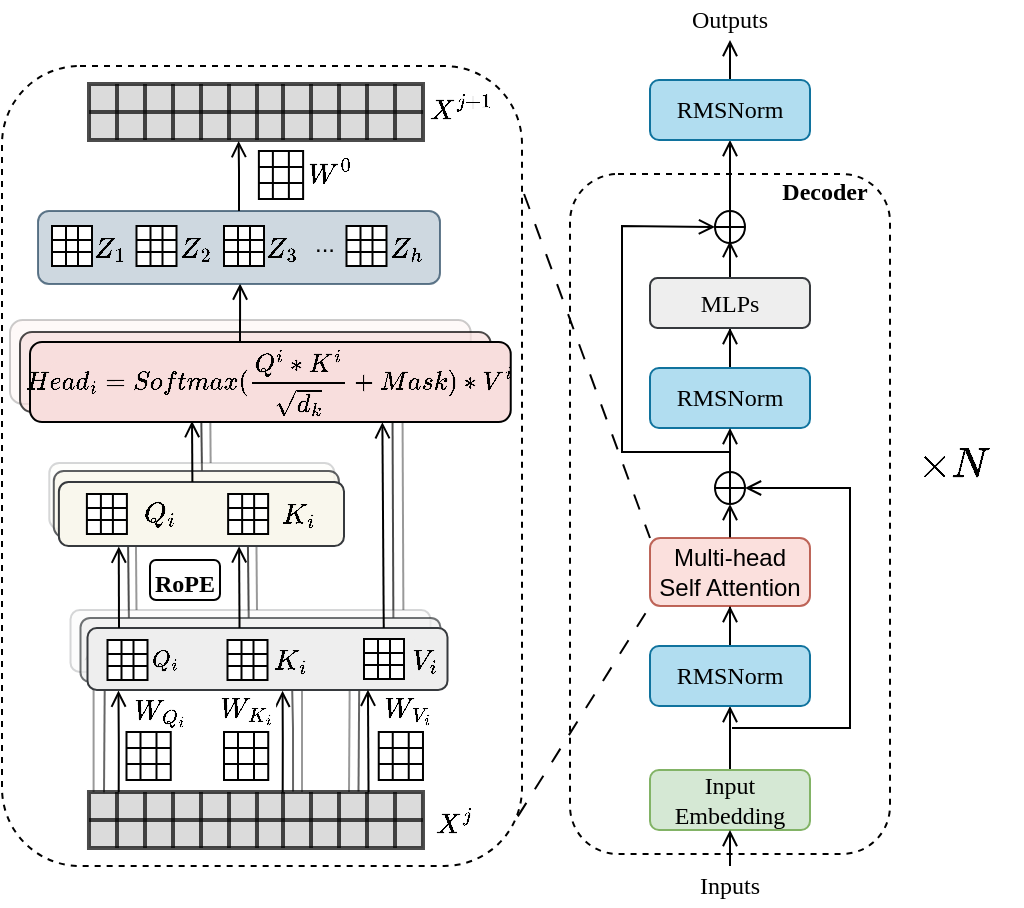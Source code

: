 <mxfile version="20.7.4" type="device"><diagram name="第 1 页" id="rH-Fpi9tXlsFGJ0fhbZm"><mxGraphModel dx="1019" dy="1021" grid="0" gridSize="10" guides="1" tooltips="1" connect="1" arrows="1" fold="1" page="0" pageScale="1" pageWidth="827" pageHeight="1169" math="1" shadow="0"><root><mxCell id="0"/><mxCell id="1" parent="0"/><mxCell id="TRP02oGcFqluon3LZnlB-630" value="" style="rounded=1;whiteSpace=wrap;html=1;dashed=1;rotation=0;" parent="1" vertex="1"><mxGeometry x="-44" y="-33" width="260" height="400" as="geometry"/></mxCell><mxCell id="-zyO3lyWJpN4oPfw9Fx_-15" value="" style="whiteSpace=wrap;html=1;rounded=1;dashed=1;rotation=0;fillColor=none;" parent="1" vertex="1"><mxGeometry x="240" y="21" width="160" height="340" as="geometry"/></mxCell><mxCell id="s36JOqq-BG1c5jQaZJkn-42" value="" style="endArrow=open;html=1;rounded=0;exitX=0.436;exitY=-0.035;exitDx=0;exitDy=0;exitPerimeter=0;endFill=0;opacity=40;" parent="1" edge="1"><mxGeometry width="50" height="50" relative="1" as="geometry"><mxPoint x="156.69" y="239" as="sourcePoint"/><mxPoint x="156.18" y="120" as="targetPoint"/></mxGeometry></mxCell><mxCell id="s36JOqq-BG1c5jQaZJkn-41" value="" style="endArrow=open;html=1;rounded=0;exitX=0.436;exitY=-0.035;exitDx=0;exitDy=0;exitPerimeter=0;endFill=0;opacity=70;" parent="1" edge="1"><mxGeometry width="50" height="50" relative="1" as="geometry"><mxPoint x="151.69" y="243" as="sourcePoint"/><mxPoint x="151.18" y="124" as="targetPoint"/></mxGeometry></mxCell><mxCell id="s36JOqq-BG1c5jQaZJkn-35" value="" style="endArrow=open;html=1;rounded=0;exitX=0.436;exitY=-0.035;exitDx=0;exitDy=0;exitPerimeter=0;opacity=70;endFill=0;" parent="1" edge="1"><mxGeometry width="50" height="50" relative="1" as="geometry"><mxPoint x="19.45" y="243" as="sourcePoint"/><mxPoint x="18.87" y="190" as="targetPoint"/></mxGeometry></mxCell><mxCell id="s36JOqq-BG1c5jQaZJkn-36" value="" style="endArrow=classic;html=1;rounded=0;exitX=0.436;exitY=-0.035;exitDx=0;exitDy=0;exitPerimeter=0;opacity=40;" parent="1" edge="1"><mxGeometry width="50" height="50" relative="1" as="geometry"><mxPoint x="23.25" y="239" as="sourcePoint"/><mxPoint x="22.84" y="190" as="targetPoint"/></mxGeometry></mxCell><mxCell id="TRP02oGcFqluon3LZnlB-629" value="" style="endArrow=classic;html=1;rounded=0;exitX=0.436;exitY=-0.035;exitDx=0;exitDy=0;exitPerimeter=0;opacity=40;" parent="1" edge="1"><mxGeometry width="50" height="50" relative="1" as="geometry"><mxPoint x="83.5" y="239" as="sourcePoint"/><mxPoint x="83.09" y="190" as="targetPoint"/></mxGeometry></mxCell><mxCell id="TRP02oGcFqluon3LZnlB-628" value="" style="endArrow=classic;html=1;rounded=0;exitX=0.436;exitY=-0.035;exitDx=0;exitDy=0;exitPerimeter=0;opacity=40;" parent="1" edge="1"><mxGeometry width="50" height="50" relative="1" as="geometry"><mxPoint x="60.32" y="165.5" as="sourcePoint"/><mxPoint x="60.0" y="120" as="targetPoint"/></mxGeometry></mxCell><mxCell id="TRP02oGcFqluon3LZnlB-626" style="edgeStyle=orthogonalEdgeStyle;rounded=0;orthogonalLoop=1;jettySize=auto;html=1;entryX=1;entryY=0.25;entryDx=0;entryDy=0;opacity=40;" parent="1" edge="1"><mxGeometry relative="1" as="geometry"><mxPoint x="129.5" y="330" as="sourcePoint"/><mxPoint x="130" y="253.27" as="targetPoint"/><Array as="points"><mxPoint x="130" y="330.27"/></Array></mxGeometry></mxCell><mxCell id="TRP02oGcFqluon3LZnlB-625" style="edgeStyle=orthogonalEdgeStyle;rounded=0;orthogonalLoop=1;jettySize=auto;html=1;opacity=40;" parent="1" edge="1"><mxGeometry relative="1" as="geometry"><mxPoint x="106.0" y="330" as="sourcePoint"/><mxPoint x="106.0" y="260" as="targetPoint"/><Array as="points"><mxPoint x="106.25" y="330"/></Array></mxGeometry></mxCell><mxCell id="TRP02oGcFqluon3LZnlB-624" style="edgeStyle=orthogonalEdgeStyle;rounded=0;orthogonalLoop=1;jettySize=auto;html=1;opacity=40;" parent="1" edge="1"><mxGeometry relative="1" as="geometry"><mxPoint x="1.8" y="330" as="sourcePoint"/><mxPoint x="1.8" y="255" as="targetPoint"/><Array as="points"><mxPoint x="2.05" y="330"/></Array></mxGeometry></mxCell><mxCell id="TRP02oGcFqluon3LZnlB-622" style="edgeStyle=orthogonalEdgeStyle;rounded=0;orthogonalLoop=1;jettySize=auto;html=1;entryX=0.281;entryY=-0.028;entryDx=0;entryDy=0;entryPerimeter=0;opacity=60;endArrow=open;endFill=0;" parent="1" edge="1"><mxGeometry relative="1" as="geometry"><mxPoint x="134.25" y="329.73" as="sourcePoint"/><mxPoint x="134.701" y="263.002" as="targetPoint"/><Array as="points"><mxPoint x="134.5" y="329.73"/></Array></mxGeometry></mxCell><mxCell id="TRP02oGcFqluon3LZnlB-621" style="edgeStyle=orthogonalEdgeStyle;rounded=0;orthogonalLoop=1;jettySize=auto;html=1;entryX=0.281;entryY=-0.028;entryDx=0;entryDy=0;entryPerimeter=0;opacity=60;endArrow=open;endFill=0;exitX=0.611;exitY=-0.014;exitDx=0;exitDy=0;exitPerimeter=0;" parent="1" source="TRP02oGcFqluon3LZnlB-584" edge="1"><mxGeometry relative="1" as="geometry"><mxPoint x="101.305" y="331.512" as="sourcePoint"/><mxPoint x="100.821" y="265.002" as="targetPoint"/><Array as="points"/></mxGeometry></mxCell><mxCell id="TRP02oGcFqluon3LZnlB-619" style="edgeStyle=orthogonalEdgeStyle;rounded=0;orthogonalLoop=1;jettySize=auto;html=1;entryX=0.281;entryY=-0.028;entryDx=0;entryDy=0;entryPerimeter=0;opacity=60;endArrow=open;endFill=0;" parent="1" edge="1"><mxGeometry relative="1" as="geometry"><mxPoint x="7.0" y="330.73" as="sourcePoint"/><mxPoint x="7.451" y="264.002" as="targetPoint"/><Array as="points"><mxPoint x="7.25" y="330.73"/></Array></mxGeometry></mxCell><mxCell id="TRP02oGcFqluon3LZnlB-614" value="" style="endArrow=open;html=1;rounded=0;exitX=0.436;exitY=-0.035;exitDx=0;exitDy=0;exitPerimeter=0;opacity=70;endFill=0;" parent="1" edge="1"><mxGeometry width="50" height="50" relative="1" as="geometry"><mxPoint x="79.36" y="243" as="sourcePoint"/><mxPoint x="78.78" y="190" as="targetPoint"/></mxGeometry></mxCell><mxCell id="TRP02oGcFqluon3LZnlB-613" value="" style="endArrow=open;html=1;rounded=0;exitX=0.436;exitY=-0.035;exitDx=0;exitDy=0;exitPerimeter=0;opacity=70;endFill=0;" parent="1" edge="1"><mxGeometry width="50" height="50" relative="1" as="geometry"><mxPoint x="55.99" y="169.5" as="sourcePoint"/><mxPoint x="55.47" y="130" as="targetPoint"/></mxGeometry></mxCell><mxCell id="TRP02oGcFqluon3LZnlB-245" value="" style="rounded=1;whiteSpace=wrap;html=1;fillColor=#f9f7ed;strokeColor=#36393d;opacity=20;rotation=0;" parent="1" vertex="1"><mxGeometry x="-20.35" y="165.5" width="142.55" height="33" as="geometry"/></mxCell><mxCell id="TRP02oGcFqluon3LZnlB-489" value="" style="rounded=1;whiteSpace=wrap;html=1;fillColor=#f9f7ed;strokeColor=#36393d;opacity=80;" parent="1" vertex="1"><mxGeometry x="-18.1" y="169.5" width="142.55" height="33" as="geometry"/></mxCell><mxCell id="TRP02oGcFqluon3LZnlB-355" value="&lt;div style=&quot;text-align: left;&quot;&gt;&lt;br&gt;&lt;/div&gt;" style="rounded=1;whiteSpace=wrap;html=1;fillColor=#F8DEDD;opacity=20;" parent="1" vertex="1"><mxGeometry x="-40" y="94" width="230.37" height="42" as="geometry"/></mxCell><mxCell id="TRP02oGcFqluon3LZnlB-354" value="&lt;div style=&quot;text-align: left;&quot;&gt;&lt;br&gt;&lt;/div&gt;" style="rounded=1;whiteSpace=wrap;html=1;fillColor=#F8DEDD;opacity=70;" parent="1" vertex="1"><mxGeometry x="-35" y="100" width="235.37" height="40" as="geometry"/></mxCell><mxCell id="-zyO3lyWJpN4oPfw9Fx_-45" style="edgeStyle=orthogonalEdgeStyle;rounded=0;orthogonalLoop=1;jettySize=auto;html=1;entryX=0.5;entryY=1;entryDx=0;entryDy=0;endArrow=open;endFill=0;" parent="1" source="-zyO3lyWJpN4oPfw9Fx_-2" target="-zyO3lyWJpN4oPfw9Fx_-17" edge="1"><mxGeometry relative="1" as="geometry"><mxPoint x="320" y="339.5" as="targetPoint"/></mxGeometry></mxCell><mxCell id="-zyO3lyWJpN4oPfw9Fx_-2" value="&lt;font face=&quot;Times New Roman&quot;&gt;Input&lt;br&gt;Embedding&lt;/font&gt;" style="rounded=1;whiteSpace=wrap;html=1;fillColor=#d5e8d4;strokeColor=#82b366;" parent="1" vertex="1"><mxGeometry x="280" y="319" width="80" height="30" as="geometry"/></mxCell><mxCell id="-zyO3lyWJpN4oPfw9Fx_-4" value="" style="endArrow=open;html=1;rounded=0;exitX=0.5;exitY=0;exitDx=0;exitDy=0;entryX=0.5;entryY=1;entryDx=0;entryDy=0;endFill=0;" parent="1" source="-zyO3lyWJpN4oPfw9Fx_-5" target="-zyO3lyWJpN4oPfw9Fx_-2" edge="1"><mxGeometry width="50" height="50" relative="1" as="geometry"><mxPoint x="319.76" y="387" as="sourcePoint"/><mxPoint x="319.76" y="357" as="targetPoint"/></mxGeometry></mxCell><mxCell id="-zyO3lyWJpN4oPfw9Fx_-5" value="&lt;font style=&quot;font-size: 12px;&quot; face=&quot;Times New Roman&quot;&gt;Inputs&lt;/font&gt;" style="rounded=1;whiteSpace=wrap;html=1;fillColor=default;strokeColor=none;" parent="1" vertex="1"><mxGeometry x="290" y="367" width="60" height="20" as="geometry"/></mxCell><mxCell id="-zyO3lyWJpN4oPfw9Fx_-16" value="&lt;font face=&quot;Times New Roman&quot;&gt;&lt;b&gt;Decoder&lt;/b&gt;&lt;/font&gt;" style="text;html=1;align=center;verticalAlign=middle;resizable=0;points=[];autosize=1;strokeColor=none;fillColor=none;" parent="1" vertex="1"><mxGeometry x="336" y="16.75" width="61" height="26" as="geometry"/></mxCell><mxCell id="-zyO3lyWJpN4oPfw9Fx_-21" style="edgeStyle=orthogonalEdgeStyle;rounded=0;orthogonalLoop=1;jettySize=auto;html=1;endArrow=open;endFill=0;" parent="1" source="-zyO3lyWJpN4oPfw9Fx_-17" target="-zyO3lyWJpN4oPfw9Fx_-18" edge="1"><mxGeometry relative="1" as="geometry"/></mxCell><mxCell id="-zyO3lyWJpN4oPfw9Fx_-17" value="&lt;font face=&quot;Times New Roman&quot;&gt;RMSNorm&lt;/font&gt;" style="rounded=1;whiteSpace=wrap;html=1;fillColor=#b1ddf0;strokeColor=#10739e;" parent="1" vertex="1"><mxGeometry x="280" y="257" width="80" height="30" as="geometry"/></mxCell><mxCell id="TRP02oGcFqluon3LZnlB-639" style="edgeStyle=orthogonalEdgeStyle;rounded=0;orthogonalLoop=1;jettySize=auto;html=1;exitX=0.5;exitY=0;exitDx=0;exitDy=0;entryX=0.5;entryY=1;entryDx=0;entryDy=0;endArrow=open;endFill=0;" parent="1" source="-zyO3lyWJpN4oPfw9Fx_-18" target="s36JOqq-BG1c5jQaZJkn-43" edge="1"><mxGeometry relative="1" as="geometry"><mxPoint x="320" y="187" as="targetPoint"/></mxGeometry></mxCell><mxCell id="-zyO3lyWJpN4oPfw9Fx_-18" value="Multi-head&lt;br&gt;Self Attention" style="rounded=1;whiteSpace=wrap;html=1;fillColor=#fad9d5;strokeColor=#ae4132;opacity=80;" parent="1" vertex="1"><mxGeometry x="280" y="203" width="80" height="34" as="geometry"/></mxCell><mxCell id="-zyO3lyWJpN4oPfw9Fx_-61" value="" style="edgeStyle=orthogonalEdgeStyle;rounded=0;orthogonalLoop=1;jettySize=auto;html=1;endArrow=open;endFill=0;" parent="1" source="-zyO3lyWJpN4oPfw9Fx_-58" target="-zyO3lyWJpN4oPfw9Fx_-60" edge="1"><mxGeometry relative="1" as="geometry"/></mxCell><mxCell id="-zyO3lyWJpN4oPfw9Fx_-58" value="&lt;font face=&quot;Times New Roman&quot;&gt;RMSNorm&lt;/font&gt;" style="rounded=1;whiteSpace=wrap;html=1;fillColor=#b1ddf0;strokeColor=#10739e;" parent="1" vertex="1"><mxGeometry x="280" y="118" width="80" height="30" as="geometry"/></mxCell><mxCell id="TRP02oGcFqluon3LZnlB-645" style="edgeStyle=orthogonalEdgeStyle;rounded=0;orthogonalLoop=1;jettySize=auto;html=1;exitX=0.5;exitY=0;exitDx=0;exitDy=0;entryX=0.5;entryY=1;entryDx=0;entryDy=0;endArrow=open;endFill=0;" parent="1" source="-zyO3lyWJpN4oPfw9Fx_-60" edge="1"><mxGeometry relative="1" as="geometry"><mxPoint x="320" y="54.5" as="targetPoint"/></mxGeometry></mxCell><mxCell id="-zyO3lyWJpN4oPfw9Fx_-60" value="&lt;font face=&quot;Times New Roman&quot;&gt;MLPs&lt;/font&gt;" style="whiteSpace=wrap;html=1;fillColor=#eeeeee;strokeColor=#36393d;rounded=1;" parent="1" vertex="1"><mxGeometry x="280" y="73" width="80" height="25" as="geometry"/></mxCell><mxCell id="-zyO3lyWJpN4oPfw9Fx_-68" style="edgeStyle=orthogonalEdgeStyle;rounded=0;orthogonalLoop=1;jettySize=auto;html=1;entryX=0.5;entryY=1;entryDx=0;entryDy=0;endArrow=open;endFill=0;exitX=0.5;exitY=0;exitDx=0;exitDy=0;" parent="1" source="s36JOqq-BG1c5jQaZJkn-49" target="-zyO3lyWJpN4oPfw9Fx_-67" edge="1"><mxGeometry relative="1" as="geometry"><mxPoint x="320" y="24.5" as="sourcePoint"/></mxGeometry></mxCell><mxCell id="TRP02oGcFqluon3LZnlB-648" style="edgeStyle=orthogonalEdgeStyle;rounded=0;orthogonalLoop=1;jettySize=auto;html=1;exitX=0.5;exitY=0;exitDx=0;exitDy=0;entryX=0.5;entryY=1;entryDx=0;entryDy=0;endArrow=open;endFill=0;" parent="1" source="-zyO3lyWJpN4oPfw9Fx_-67" target="-zyO3lyWJpN4oPfw9Fx_-71" edge="1"><mxGeometry relative="1" as="geometry"/></mxCell><mxCell id="-zyO3lyWJpN4oPfw9Fx_-67" value="&lt;font face=&quot;Times New Roman&quot;&gt;RMSNorm&lt;/font&gt;" style="rounded=1;whiteSpace=wrap;html=1;fillColor=#b1ddf0;strokeColor=#10739e;" parent="1" vertex="1"><mxGeometry x="280" y="-26" width="80" height="30" as="geometry"/></mxCell><mxCell id="-zyO3lyWJpN4oPfw9Fx_-71" value="&lt;font face=&quot;Times New Roman&quot;&gt;Outputs&lt;/font&gt;" style="rounded=1;whiteSpace=wrap;html=1;strokeColor=none;" parent="1" vertex="1"><mxGeometry x="280" y="-66" width="80" height="20" as="geometry"/></mxCell><mxCell id="TRP02oGcFqluon3LZnlB-3" value="" style="endArrow=open;html=1;rounded=0;entryX=1;entryY=0.5;entryDx=0;entryDy=0;endFill=0;" parent="1" target="s36JOqq-BG1c5jQaZJkn-43" edge="1"><mxGeometry width="50" height="50" relative="1" as="geometry"><mxPoint x="321" y="298" as="sourcePoint"/><mxPoint x="360" y="172" as="targetPoint"/><Array as="points"><mxPoint x="361" y="298"/><mxPoint x="380" y="298"/><mxPoint x="380" y="178"/></Array></mxGeometry></mxCell><mxCell id="TRP02oGcFqluon3LZnlB-67" style="edgeStyle=orthogonalEdgeStyle;rounded=0;orthogonalLoop=1;jettySize=auto;html=1;entryX=0.086;entryY=1.01;entryDx=0;entryDy=0;entryPerimeter=0;endArrow=open;endFill=0;exitX=0.089;exitY=-0.003;exitDx=0;exitDy=0;exitPerimeter=0;" parent="1" source="TRP02oGcFqluon3LZnlB-584" target="TRP02oGcFqluon3LZnlB-254" edge="1"><mxGeometry relative="1" as="geometry"><mxPoint x="18.25" y="330.03" as="sourcePoint"/><Array as="points"/><mxPoint x="14.126" y="276.998" as="targetPoint"/></mxGeometry></mxCell><mxCell id="TRP02oGcFqluon3LZnlB-68" style="edgeStyle=orthogonalEdgeStyle;rounded=0;orthogonalLoop=1;jettySize=auto;html=1;endArrow=open;endFill=0;exitX=0.58;exitY=0.029;exitDx=0;exitDy=0;exitPerimeter=0;entryX=0.436;entryY=1.093;entryDx=0;entryDy=0;entryPerimeter=0;" parent="1" source="TRP02oGcFqluon3LZnlB-584" target="TRP02oGcFqluon3LZnlB-295" edge="1"><mxGeometry relative="1" as="geometry"><mxPoint x="97.485" y="329.964" as="sourcePoint"/><mxPoint x="96.37" y="280" as="targetPoint"/><Array as="points"/></mxGeometry></mxCell><mxCell id="TRP02oGcFqluon3LZnlB-57" value="$$X^{j}$$" style="text;html=1;align=center;verticalAlign=middle;resizable=0;points=[];autosize=1;strokeColor=none;fillColor=none;" parent="1" vertex="1"><mxGeometry x="147.5" y="332" width="69" height="26" as="geometry"/></mxCell><mxCell id="TRP02oGcFqluon3LZnlB-66" value="" style="rounded=1;whiteSpace=wrap;html=1;fillColor=#F9F7ED;strokeColor=#36393d;" parent="1" vertex="1"><mxGeometry x="-15.55" y="175" width="142.55" height="32" as="geometry"/></mxCell><mxCell id="TRP02oGcFqluon3LZnlB-70" value="" style="shape=table;startSize=0;container=1;collapsible=0;childLayout=tableLayout;" parent="1" vertex="1"><mxGeometry x="18.25" y="300" width="22.12" height="24" as="geometry"/></mxCell><mxCell id="TRP02oGcFqluon3LZnlB-71" value="" style="shape=tableRow;horizontal=0;startSize=0;swimlaneHead=0;swimlaneBody=0;strokeColor=inherit;top=0;left=0;bottom=0;right=0;collapsible=0;dropTarget=0;fillColor=none;points=[[0,0.5],[1,0.5]];portConstraint=eastwest;" parent="TRP02oGcFqluon3LZnlB-70" vertex="1"><mxGeometry width="22.12" height="8" as="geometry"/></mxCell><mxCell id="TRP02oGcFqluon3LZnlB-72" value="" style="shape=partialRectangle;html=1;whiteSpace=wrap;connectable=0;strokeColor=inherit;overflow=hidden;fillColor=none;top=0;left=0;bottom=0;right=0;pointerEvents=1;" parent="TRP02oGcFqluon3LZnlB-71" vertex="1"><mxGeometry width="7" height="8" as="geometry"><mxRectangle width="7" height="8" as="alternateBounds"/></mxGeometry></mxCell><mxCell id="TRP02oGcFqluon3LZnlB-73" value="" style="shape=partialRectangle;html=1;whiteSpace=wrap;connectable=0;strokeColor=inherit;overflow=hidden;fillColor=none;top=0;left=0;bottom=0;right=0;pointerEvents=1;" parent="TRP02oGcFqluon3LZnlB-71" vertex="1"><mxGeometry x="7" width="8" height="8" as="geometry"><mxRectangle width="8" height="8" as="alternateBounds"/></mxGeometry></mxCell><mxCell id="TRP02oGcFqluon3LZnlB-74" value="" style="shape=partialRectangle;html=1;whiteSpace=wrap;connectable=0;strokeColor=inherit;overflow=hidden;fillColor=none;top=0;left=0;bottom=0;right=0;pointerEvents=1;" parent="TRP02oGcFqluon3LZnlB-71" vertex="1"><mxGeometry x="15" width="7" height="8" as="geometry"><mxRectangle width="7" height="8" as="alternateBounds"/></mxGeometry></mxCell><mxCell id="TRP02oGcFqluon3LZnlB-75" value="" style="shape=tableRow;horizontal=0;startSize=0;swimlaneHead=0;swimlaneBody=0;strokeColor=inherit;top=0;left=0;bottom=0;right=0;collapsible=0;dropTarget=0;fillColor=none;points=[[0,0.5],[1,0.5]];portConstraint=eastwest;" parent="TRP02oGcFqluon3LZnlB-70" vertex="1"><mxGeometry y="8" width="22.12" height="8" as="geometry"/></mxCell><mxCell id="TRP02oGcFqluon3LZnlB-76" value="" style="shape=partialRectangle;html=1;whiteSpace=wrap;connectable=0;strokeColor=inherit;overflow=hidden;fillColor=none;top=0;left=0;bottom=0;right=0;pointerEvents=1;" parent="TRP02oGcFqluon3LZnlB-75" vertex="1"><mxGeometry width="7" height="8" as="geometry"><mxRectangle width="7" height="8" as="alternateBounds"/></mxGeometry></mxCell><mxCell id="TRP02oGcFqluon3LZnlB-77" value="" style="shape=partialRectangle;html=1;whiteSpace=wrap;connectable=0;strokeColor=inherit;overflow=hidden;fillColor=none;top=0;left=0;bottom=0;right=0;pointerEvents=1;" parent="TRP02oGcFqluon3LZnlB-75" vertex="1"><mxGeometry x="7" width="8" height="8" as="geometry"><mxRectangle width="8" height="8" as="alternateBounds"/></mxGeometry></mxCell><mxCell id="TRP02oGcFqluon3LZnlB-78" value="" style="shape=partialRectangle;html=1;whiteSpace=wrap;connectable=0;strokeColor=inherit;overflow=hidden;fillColor=none;top=0;left=0;bottom=0;right=0;pointerEvents=1;" parent="TRP02oGcFqluon3LZnlB-75" vertex="1"><mxGeometry x="15" width="7" height="8" as="geometry"><mxRectangle width="7" height="8" as="alternateBounds"/></mxGeometry></mxCell><mxCell id="TRP02oGcFqluon3LZnlB-79" value="" style="shape=tableRow;horizontal=0;startSize=0;swimlaneHead=0;swimlaneBody=0;strokeColor=inherit;top=0;left=0;bottom=0;right=0;collapsible=0;dropTarget=0;fillColor=none;points=[[0,0.5],[1,0.5]];portConstraint=eastwest;" parent="TRP02oGcFqluon3LZnlB-70" vertex="1"><mxGeometry y="16" width="22.12" height="8" as="geometry"/></mxCell><mxCell id="TRP02oGcFqluon3LZnlB-80" value="" style="shape=partialRectangle;html=1;whiteSpace=wrap;connectable=0;strokeColor=inherit;overflow=hidden;fillColor=none;top=0;left=0;bottom=0;right=0;pointerEvents=1;" parent="TRP02oGcFqluon3LZnlB-79" vertex="1"><mxGeometry width="7" height="8" as="geometry"><mxRectangle width="7" height="8" as="alternateBounds"/></mxGeometry></mxCell><mxCell id="TRP02oGcFqluon3LZnlB-81" value="" style="shape=partialRectangle;html=1;whiteSpace=wrap;connectable=0;strokeColor=inherit;overflow=hidden;fillColor=none;top=0;left=0;bottom=0;right=0;pointerEvents=1;" parent="TRP02oGcFqluon3LZnlB-79" vertex="1"><mxGeometry x="7" width="8" height="8" as="geometry"><mxRectangle width="8" height="8" as="alternateBounds"/></mxGeometry></mxCell><mxCell id="TRP02oGcFqluon3LZnlB-82" value="" style="shape=partialRectangle;html=1;whiteSpace=wrap;connectable=0;strokeColor=inherit;overflow=hidden;fillColor=none;top=0;left=0;bottom=0;right=0;pointerEvents=1;" parent="TRP02oGcFqluon3LZnlB-79" vertex="1"><mxGeometry x="15" width="7" height="8" as="geometry"><mxRectangle width="7" height="8" as="alternateBounds"/></mxGeometry></mxCell><mxCell id="TRP02oGcFqluon3LZnlB-192" value="" style="shape=table;startSize=0;container=1;collapsible=0;childLayout=tableLayout;" parent="1" vertex="1"><mxGeometry x="-1.55" y="181" width="20" height="20" as="geometry"/></mxCell><mxCell id="TRP02oGcFqluon3LZnlB-193" value="" style="shape=tableRow;horizontal=0;startSize=0;swimlaneHead=0;swimlaneBody=0;strokeColor=inherit;top=0;left=0;bottom=0;right=0;collapsible=0;dropTarget=0;fillColor=none;points=[[0,0.5],[1,0.5]];portConstraint=eastwest;" parent="TRP02oGcFqluon3LZnlB-192" vertex="1"><mxGeometry width="20" height="7" as="geometry"/></mxCell><mxCell id="TRP02oGcFqluon3LZnlB-194" value="" style="shape=partialRectangle;html=1;whiteSpace=wrap;connectable=0;strokeColor=inherit;overflow=hidden;fillColor=none;top=0;left=0;bottom=0;right=0;pointerEvents=1;" parent="TRP02oGcFqluon3LZnlB-193" vertex="1"><mxGeometry width="7" height="7" as="geometry"><mxRectangle width="7" height="7" as="alternateBounds"/></mxGeometry></mxCell><mxCell id="TRP02oGcFqluon3LZnlB-195" value="" style="shape=partialRectangle;html=1;whiteSpace=wrap;connectable=0;strokeColor=inherit;overflow=hidden;fillColor=none;top=0;left=0;bottom=0;right=0;pointerEvents=1;" parent="TRP02oGcFqluon3LZnlB-193" vertex="1"><mxGeometry x="7" width="6" height="7" as="geometry"><mxRectangle width="6" height="7" as="alternateBounds"/></mxGeometry></mxCell><mxCell id="TRP02oGcFqluon3LZnlB-196" value="" style="shape=partialRectangle;html=1;whiteSpace=wrap;connectable=0;strokeColor=inherit;overflow=hidden;fillColor=none;top=0;left=0;bottom=0;right=0;pointerEvents=1;" parent="TRP02oGcFqluon3LZnlB-193" vertex="1"><mxGeometry x="13" width="7" height="7" as="geometry"><mxRectangle width="7" height="7" as="alternateBounds"/></mxGeometry></mxCell><mxCell id="TRP02oGcFqluon3LZnlB-197" value="" style="shape=tableRow;horizontal=0;startSize=0;swimlaneHead=0;swimlaneBody=0;strokeColor=inherit;top=0;left=0;bottom=0;right=0;collapsible=0;dropTarget=0;fillColor=none;points=[[0,0.5],[1,0.5]];portConstraint=eastwest;" parent="TRP02oGcFqluon3LZnlB-192" vertex="1"><mxGeometry y="7" width="20" height="6" as="geometry"/></mxCell><mxCell id="TRP02oGcFqluon3LZnlB-198" value="" style="shape=partialRectangle;html=1;whiteSpace=wrap;connectable=0;strokeColor=inherit;overflow=hidden;fillColor=none;top=0;left=0;bottom=0;right=0;pointerEvents=1;" parent="TRP02oGcFqluon3LZnlB-197" vertex="1"><mxGeometry width="7" height="6" as="geometry"><mxRectangle width="7" height="6" as="alternateBounds"/></mxGeometry></mxCell><mxCell id="TRP02oGcFqluon3LZnlB-199" value="" style="shape=partialRectangle;html=1;whiteSpace=wrap;connectable=0;strokeColor=inherit;overflow=hidden;fillColor=none;top=0;left=0;bottom=0;right=0;pointerEvents=1;" parent="TRP02oGcFqluon3LZnlB-197" vertex="1"><mxGeometry x="7" width="6" height="6" as="geometry"><mxRectangle width="6" height="6" as="alternateBounds"/></mxGeometry></mxCell><mxCell id="TRP02oGcFqluon3LZnlB-200" value="" style="shape=partialRectangle;html=1;whiteSpace=wrap;connectable=0;strokeColor=inherit;overflow=hidden;fillColor=none;top=0;left=0;bottom=0;right=0;pointerEvents=1;" parent="TRP02oGcFqluon3LZnlB-197" vertex="1"><mxGeometry x="13" width="7" height="6" as="geometry"><mxRectangle width="7" height="6" as="alternateBounds"/></mxGeometry></mxCell><mxCell id="TRP02oGcFqluon3LZnlB-201" value="" style="shape=tableRow;horizontal=0;startSize=0;swimlaneHead=0;swimlaneBody=0;strokeColor=inherit;top=0;left=0;bottom=0;right=0;collapsible=0;dropTarget=0;fillColor=none;points=[[0,0.5],[1,0.5]];portConstraint=eastwest;" parent="TRP02oGcFqluon3LZnlB-192" vertex="1"><mxGeometry y="13" width="20" height="7" as="geometry"/></mxCell><mxCell id="TRP02oGcFqluon3LZnlB-202" value="" style="shape=partialRectangle;html=1;whiteSpace=wrap;connectable=0;strokeColor=inherit;overflow=hidden;fillColor=none;top=0;left=0;bottom=0;right=0;pointerEvents=1;" parent="TRP02oGcFqluon3LZnlB-201" vertex="1"><mxGeometry width="7" height="7" as="geometry"><mxRectangle width="7" height="7" as="alternateBounds"/></mxGeometry></mxCell><mxCell id="TRP02oGcFqluon3LZnlB-203" value="" style="shape=partialRectangle;html=1;whiteSpace=wrap;connectable=0;strokeColor=inherit;overflow=hidden;fillColor=none;top=0;left=0;bottom=0;right=0;pointerEvents=1;" parent="TRP02oGcFqluon3LZnlB-201" vertex="1"><mxGeometry x="7" width="6" height="7" as="geometry"><mxRectangle width="6" height="7" as="alternateBounds"/></mxGeometry></mxCell><mxCell id="TRP02oGcFqluon3LZnlB-204" value="" style="shape=partialRectangle;html=1;whiteSpace=wrap;connectable=0;strokeColor=inherit;overflow=hidden;fillColor=none;top=0;left=0;bottom=0;right=0;pointerEvents=1;" parent="TRP02oGcFqluon3LZnlB-201" vertex="1"><mxGeometry x="13" width="7" height="7" as="geometry"><mxRectangle width="7" height="7" as="alternateBounds"/></mxGeometry></mxCell><mxCell id="TRP02oGcFqluon3LZnlB-214" value="" style="shape=table;startSize=0;container=1;collapsible=0;childLayout=tableLayout;" parent="1" vertex="1"><mxGeometry x="69.07" y="181" width="20" height="20" as="geometry"/></mxCell><mxCell id="TRP02oGcFqluon3LZnlB-215" value="" style="shape=tableRow;horizontal=0;startSize=0;swimlaneHead=0;swimlaneBody=0;strokeColor=inherit;top=0;left=0;bottom=0;right=0;collapsible=0;dropTarget=0;fillColor=none;points=[[0,0.5],[1,0.5]];portConstraint=eastwest;" parent="TRP02oGcFqluon3LZnlB-214" vertex="1"><mxGeometry width="20" height="7" as="geometry"/></mxCell><mxCell id="TRP02oGcFqluon3LZnlB-216" value="" style="shape=partialRectangle;html=1;whiteSpace=wrap;connectable=0;strokeColor=inherit;overflow=hidden;fillColor=none;top=0;left=0;bottom=0;right=0;pointerEvents=1;" parent="TRP02oGcFqluon3LZnlB-215" vertex="1"><mxGeometry width="7" height="7" as="geometry"><mxRectangle width="7" height="7" as="alternateBounds"/></mxGeometry></mxCell><mxCell id="TRP02oGcFqluon3LZnlB-217" value="" style="shape=partialRectangle;html=1;whiteSpace=wrap;connectable=0;strokeColor=inherit;overflow=hidden;fillColor=none;top=0;left=0;bottom=0;right=0;pointerEvents=1;" parent="TRP02oGcFqluon3LZnlB-215" vertex="1"><mxGeometry x="7" width="6" height="7" as="geometry"><mxRectangle width="6" height="7" as="alternateBounds"/></mxGeometry></mxCell><mxCell id="TRP02oGcFqluon3LZnlB-218" value="" style="shape=partialRectangle;html=1;whiteSpace=wrap;connectable=0;strokeColor=inherit;overflow=hidden;fillColor=none;top=0;left=0;bottom=0;right=0;pointerEvents=1;" parent="TRP02oGcFqluon3LZnlB-215" vertex="1"><mxGeometry x="13" width="7" height="7" as="geometry"><mxRectangle width="7" height="7" as="alternateBounds"/></mxGeometry></mxCell><mxCell id="TRP02oGcFqluon3LZnlB-219" value="" style="shape=tableRow;horizontal=0;startSize=0;swimlaneHead=0;swimlaneBody=0;strokeColor=inherit;top=0;left=0;bottom=0;right=0;collapsible=0;dropTarget=0;fillColor=none;points=[[0,0.5],[1,0.5]];portConstraint=eastwest;" parent="TRP02oGcFqluon3LZnlB-214" vertex="1"><mxGeometry y="7" width="20" height="6" as="geometry"/></mxCell><mxCell id="TRP02oGcFqluon3LZnlB-220" value="" style="shape=partialRectangle;html=1;whiteSpace=wrap;connectable=0;strokeColor=inherit;overflow=hidden;fillColor=none;top=0;left=0;bottom=0;right=0;pointerEvents=1;" parent="TRP02oGcFqluon3LZnlB-219" vertex="1"><mxGeometry width="7" height="6" as="geometry"><mxRectangle width="7" height="6" as="alternateBounds"/></mxGeometry></mxCell><mxCell id="TRP02oGcFqluon3LZnlB-221" value="" style="shape=partialRectangle;html=1;whiteSpace=wrap;connectable=0;strokeColor=inherit;overflow=hidden;fillColor=none;top=0;left=0;bottom=0;right=0;pointerEvents=1;" parent="TRP02oGcFqluon3LZnlB-219" vertex="1"><mxGeometry x="7" width="6" height="6" as="geometry"><mxRectangle width="6" height="6" as="alternateBounds"/></mxGeometry></mxCell><mxCell id="TRP02oGcFqluon3LZnlB-222" value="" style="shape=partialRectangle;html=1;whiteSpace=wrap;connectable=0;strokeColor=inherit;overflow=hidden;fillColor=none;top=0;left=0;bottom=0;right=0;pointerEvents=1;" parent="TRP02oGcFqluon3LZnlB-219" vertex="1"><mxGeometry x="13" width="7" height="6" as="geometry"><mxRectangle width="7" height="6" as="alternateBounds"/></mxGeometry></mxCell><mxCell id="TRP02oGcFqluon3LZnlB-223" value="" style="shape=tableRow;horizontal=0;startSize=0;swimlaneHead=0;swimlaneBody=0;strokeColor=inherit;top=0;left=0;bottom=0;right=0;collapsible=0;dropTarget=0;fillColor=none;points=[[0,0.5],[1,0.5]];portConstraint=eastwest;" parent="TRP02oGcFqluon3LZnlB-214" vertex="1"><mxGeometry y="13" width="20" height="7" as="geometry"/></mxCell><mxCell id="TRP02oGcFqluon3LZnlB-224" value="" style="shape=partialRectangle;html=1;whiteSpace=wrap;connectable=0;strokeColor=inherit;overflow=hidden;fillColor=none;top=0;left=0;bottom=0;right=0;pointerEvents=1;" parent="TRP02oGcFqluon3LZnlB-223" vertex="1"><mxGeometry width="7" height="7" as="geometry"><mxRectangle width="7" height="7" as="alternateBounds"/></mxGeometry></mxCell><mxCell id="TRP02oGcFqluon3LZnlB-225" value="" style="shape=partialRectangle;html=1;whiteSpace=wrap;connectable=0;strokeColor=inherit;overflow=hidden;fillColor=none;top=0;left=0;bottom=0;right=0;pointerEvents=1;" parent="TRP02oGcFqluon3LZnlB-223" vertex="1"><mxGeometry x="7" width="6" height="7" as="geometry"><mxRectangle width="6" height="7" as="alternateBounds"/></mxGeometry></mxCell><mxCell id="TRP02oGcFqluon3LZnlB-226" value="" style="shape=partialRectangle;html=1;whiteSpace=wrap;connectable=0;strokeColor=inherit;overflow=hidden;fillColor=none;top=0;left=0;bottom=0;right=0;pointerEvents=1;" parent="TRP02oGcFqluon3LZnlB-223" vertex="1"><mxGeometry x="13" width="7" height="7" as="geometry"><mxRectangle width="7" height="7" as="alternateBounds"/></mxGeometry></mxCell><mxCell id="TRP02oGcFqluon3LZnlB-252" value="" style="rounded=1;whiteSpace=wrap;html=1;fillColor=#eeeeee;strokeColor=#36393d;opacity=20;" parent="1" vertex="1"><mxGeometry x="-9.75" y="239" width="180" height="31" as="geometry"/></mxCell><mxCell id="TRP02oGcFqluon3LZnlB-253" value="" style="rounded=1;whiteSpace=wrap;html=1;fillColor=#eeeeee;strokeColor=#36393d;opacity=70;" parent="1" vertex="1"><mxGeometry x="-4.75" y="243" width="180" height="32" as="geometry"/></mxCell><mxCell id="TRP02oGcFqluon3LZnlB-254" value="" style="rounded=1;whiteSpace=wrap;html=1;fillColor=#eeeeee;strokeColor=#36393d;" parent="1" vertex="1"><mxGeometry x="-1.25" y="248" width="180" height="31" as="geometry"/></mxCell><mxCell id="TRP02oGcFqluon3LZnlB-255" value="" style="shape=table;startSize=0;container=1;collapsible=0;childLayout=tableLayout;" parent="1" vertex="1"><mxGeometry x="8.75" y="254" width="20" height="20" as="geometry"/></mxCell><mxCell id="TRP02oGcFqluon3LZnlB-256" value="" style="shape=tableRow;horizontal=0;startSize=0;swimlaneHead=0;swimlaneBody=0;strokeColor=inherit;top=0;left=0;bottom=0;right=0;collapsible=0;dropTarget=0;fillColor=none;points=[[0,0.5],[1,0.5]];portConstraint=eastwest;" parent="TRP02oGcFqluon3LZnlB-255" vertex="1"><mxGeometry width="20" height="7" as="geometry"/></mxCell><mxCell id="TRP02oGcFqluon3LZnlB-257" value="" style="shape=partialRectangle;html=1;whiteSpace=wrap;connectable=0;strokeColor=inherit;overflow=hidden;fillColor=none;top=0;left=0;bottom=0;right=0;pointerEvents=1;" parent="TRP02oGcFqluon3LZnlB-256" vertex="1"><mxGeometry width="7" height="7" as="geometry"><mxRectangle width="7" height="7" as="alternateBounds"/></mxGeometry></mxCell><mxCell id="TRP02oGcFqluon3LZnlB-258" value="" style="shape=partialRectangle;html=1;whiteSpace=wrap;connectable=0;strokeColor=inherit;overflow=hidden;fillColor=none;top=0;left=0;bottom=0;right=0;pointerEvents=1;" parent="TRP02oGcFqluon3LZnlB-256" vertex="1"><mxGeometry x="7" width="6" height="7" as="geometry"><mxRectangle width="6" height="7" as="alternateBounds"/></mxGeometry></mxCell><mxCell id="TRP02oGcFqluon3LZnlB-259" value="" style="shape=partialRectangle;html=1;whiteSpace=wrap;connectable=0;strokeColor=inherit;overflow=hidden;fillColor=none;top=0;left=0;bottom=0;right=0;pointerEvents=1;" parent="TRP02oGcFqluon3LZnlB-256" vertex="1"><mxGeometry x="13" width="7" height="7" as="geometry"><mxRectangle width="7" height="7" as="alternateBounds"/></mxGeometry></mxCell><mxCell id="TRP02oGcFqluon3LZnlB-260" value="" style="shape=tableRow;horizontal=0;startSize=0;swimlaneHead=0;swimlaneBody=0;strokeColor=inherit;top=0;left=0;bottom=0;right=0;collapsible=0;dropTarget=0;fillColor=none;points=[[0,0.5],[1,0.5]];portConstraint=eastwest;" parent="TRP02oGcFqluon3LZnlB-255" vertex="1"><mxGeometry y="7" width="20" height="6" as="geometry"/></mxCell><mxCell id="TRP02oGcFqluon3LZnlB-261" value="" style="shape=partialRectangle;html=1;whiteSpace=wrap;connectable=0;strokeColor=inherit;overflow=hidden;fillColor=none;top=0;left=0;bottom=0;right=0;pointerEvents=1;" parent="TRP02oGcFqluon3LZnlB-260" vertex="1"><mxGeometry width="7" height="6" as="geometry"><mxRectangle width="7" height="6" as="alternateBounds"/></mxGeometry></mxCell><mxCell id="TRP02oGcFqluon3LZnlB-262" value="" style="shape=partialRectangle;html=1;whiteSpace=wrap;connectable=0;strokeColor=inherit;overflow=hidden;fillColor=none;top=0;left=0;bottom=0;right=0;pointerEvents=1;" parent="TRP02oGcFqluon3LZnlB-260" vertex="1"><mxGeometry x="7" width="6" height="6" as="geometry"><mxRectangle width="6" height="6" as="alternateBounds"/></mxGeometry></mxCell><mxCell id="TRP02oGcFqluon3LZnlB-263" value="" style="shape=partialRectangle;html=1;whiteSpace=wrap;connectable=0;strokeColor=inherit;overflow=hidden;fillColor=none;top=0;left=0;bottom=0;right=0;pointerEvents=1;" parent="TRP02oGcFqluon3LZnlB-260" vertex="1"><mxGeometry x="13" width="7" height="6" as="geometry"><mxRectangle width="7" height="6" as="alternateBounds"/></mxGeometry></mxCell><mxCell id="TRP02oGcFqluon3LZnlB-264" value="" style="shape=tableRow;horizontal=0;startSize=0;swimlaneHead=0;swimlaneBody=0;strokeColor=inherit;top=0;left=0;bottom=0;right=0;collapsible=0;dropTarget=0;fillColor=none;points=[[0,0.5],[1,0.5]];portConstraint=eastwest;" parent="TRP02oGcFqluon3LZnlB-255" vertex="1"><mxGeometry y="13" width="20" height="7" as="geometry"/></mxCell><mxCell id="TRP02oGcFqluon3LZnlB-265" value="" style="shape=partialRectangle;html=1;whiteSpace=wrap;connectable=0;strokeColor=inherit;overflow=hidden;fillColor=none;top=0;left=0;bottom=0;right=0;pointerEvents=1;" parent="TRP02oGcFqluon3LZnlB-264" vertex="1"><mxGeometry width="7" height="7" as="geometry"><mxRectangle width="7" height="7" as="alternateBounds"/></mxGeometry></mxCell><mxCell id="TRP02oGcFqluon3LZnlB-266" value="" style="shape=partialRectangle;html=1;whiteSpace=wrap;connectable=0;strokeColor=inherit;overflow=hidden;fillColor=none;top=0;left=0;bottom=0;right=0;pointerEvents=1;" parent="TRP02oGcFqluon3LZnlB-264" vertex="1"><mxGeometry x="7" width="6" height="7" as="geometry"><mxRectangle width="6" height="7" as="alternateBounds"/></mxGeometry></mxCell><mxCell id="TRP02oGcFqluon3LZnlB-267" value="" style="shape=partialRectangle;html=1;whiteSpace=wrap;connectable=0;strokeColor=inherit;overflow=hidden;fillColor=none;top=0;left=0;bottom=0;right=0;pointerEvents=1;" parent="TRP02oGcFqluon3LZnlB-264" vertex="1"><mxGeometry x="13" width="7" height="7" as="geometry"><mxRectangle width="7" height="7" as="alternateBounds"/></mxGeometry></mxCell><mxCell id="TRP02oGcFqluon3LZnlB-268" value="" style="shape=table;startSize=0;container=1;collapsible=0;childLayout=tableLayout;" parent="1" vertex="1"><mxGeometry x="68.75" y="254" width="20" height="20" as="geometry"/></mxCell><mxCell id="TRP02oGcFqluon3LZnlB-269" value="" style="shape=tableRow;horizontal=0;startSize=0;swimlaneHead=0;swimlaneBody=0;strokeColor=inherit;top=0;left=0;bottom=0;right=0;collapsible=0;dropTarget=0;fillColor=none;points=[[0,0.5],[1,0.5]];portConstraint=eastwest;" parent="TRP02oGcFqluon3LZnlB-268" vertex="1"><mxGeometry width="20" height="7" as="geometry"/></mxCell><mxCell id="TRP02oGcFqluon3LZnlB-270" value="" style="shape=partialRectangle;html=1;whiteSpace=wrap;connectable=0;strokeColor=inherit;overflow=hidden;fillColor=none;top=0;left=0;bottom=0;right=0;pointerEvents=1;" parent="TRP02oGcFqluon3LZnlB-269" vertex="1"><mxGeometry width="7" height="7" as="geometry"><mxRectangle width="7" height="7" as="alternateBounds"/></mxGeometry></mxCell><mxCell id="TRP02oGcFqluon3LZnlB-271" value="" style="shape=partialRectangle;html=1;whiteSpace=wrap;connectable=0;strokeColor=inherit;overflow=hidden;fillColor=none;top=0;left=0;bottom=0;right=0;pointerEvents=1;" parent="TRP02oGcFqluon3LZnlB-269" vertex="1"><mxGeometry x="7" width="6" height="7" as="geometry"><mxRectangle width="6" height="7" as="alternateBounds"/></mxGeometry></mxCell><mxCell id="TRP02oGcFqluon3LZnlB-272" value="" style="shape=partialRectangle;html=1;whiteSpace=wrap;connectable=0;strokeColor=inherit;overflow=hidden;fillColor=none;top=0;left=0;bottom=0;right=0;pointerEvents=1;" parent="TRP02oGcFqluon3LZnlB-269" vertex="1"><mxGeometry x="13" width="7" height="7" as="geometry"><mxRectangle width="7" height="7" as="alternateBounds"/></mxGeometry></mxCell><mxCell id="TRP02oGcFqluon3LZnlB-273" value="" style="shape=tableRow;horizontal=0;startSize=0;swimlaneHead=0;swimlaneBody=0;strokeColor=inherit;top=0;left=0;bottom=0;right=0;collapsible=0;dropTarget=0;fillColor=none;points=[[0,0.5],[1,0.5]];portConstraint=eastwest;" parent="TRP02oGcFqluon3LZnlB-268" vertex="1"><mxGeometry y="7" width="20" height="6" as="geometry"/></mxCell><mxCell id="TRP02oGcFqluon3LZnlB-274" value="" style="shape=partialRectangle;html=1;whiteSpace=wrap;connectable=0;strokeColor=inherit;overflow=hidden;fillColor=none;top=0;left=0;bottom=0;right=0;pointerEvents=1;" parent="TRP02oGcFqluon3LZnlB-273" vertex="1"><mxGeometry width="7" height="6" as="geometry"><mxRectangle width="7" height="6" as="alternateBounds"/></mxGeometry></mxCell><mxCell id="TRP02oGcFqluon3LZnlB-275" value="" style="shape=partialRectangle;html=1;whiteSpace=wrap;connectable=0;strokeColor=inherit;overflow=hidden;fillColor=none;top=0;left=0;bottom=0;right=0;pointerEvents=1;" parent="TRP02oGcFqluon3LZnlB-273" vertex="1"><mxGeometry x="7" width="6" height="6" as="geometry"><mxRectangle width="6" height="6" as="alternateBounds"/></mxGeometry></mxCell><mxCell id="TRP02oGcFqluon3LZnlB-276" value="" style="shape=partialRectangle;html=1;whiteSpace=wrap;connectable=0;strokeColor=inherit;overflow=hidden;fillColor=none;top=0;left=0;bottom=0;right=0;pointerEvents=1;" parent="TRP02oGcFqluon3LZnlB-273" vertex="1"><mxGeometry x="13" width="7" height="6" as="geometry"><mxRectangle width="7" height="6" as="alternateBounds"/></mxGeometry></mxCell><mxCell id="TRP02oGcFqluon3LZnlB-277" value="" style="shape=tableRow;horizontal=0;startSize=0;swimlaneHead=0;swimlaneBody=0;strokeColor=inherit;top=0;left=0;bottom=0;right=0;collapsible=0;dropTarget=0;fillColor=none;points=[[0,0.5],[1,0.5]];portConstraint=eastwest;" parent="TRP02oGcFqluon3LZnlB-268" vertex="1"><mxGeometry y="13" width="20" height="7" as="geometry"/></mxCell><mxCell id="TRP02oGcFqluon3LZnlB-278" value="" style="shape=partialRectangle;html=1;whiteSpace=wrap;connectable=0;strokeColor=inherit;overflow=hidden;fillColor=none;top=0;left=0;bottom=0;right=0;pointerEvents=1;" parent="TRP02oGcFqluon3LZnlB-277" vertex="1"><mxGeometry width="7" height="7" as="geometry"><mxRectangle width="7" height="7" as="alternateBounds"/></mxGeometry></mxCell><mxCell id="TRP02oGcFqluon3LZnlB-279" value="" style="shape=partialRectangle;html=1;whiteSpace=wrap;connectable=0;strokeColor=inherit;overflow=hidden;fillColor=none;top=0;left=0;bottom=0;right=0;pointerEvents=1;" parent="TRP02oGcFqluon3LZnlB-277" vertex="1"><mxGeometry x="7" width="6" height="7" as="geometry"><mxRectangle width="6" height="7" as="alternateBounds"/></mxGeometry></mxCell><mxCell id="TRP02oGcFqluon3LZnlB-280" value="" style="shape=partialRectangle;html=1;whiteSpace=wrap;connectable=0;strokeColor=inherit;overflow=hidden;fillColor=none;top=0;left=0;bottom=0;right=0;pointerEvents=1;" parent="TRP02oGcFqluon3LZnlB-277" vertex="1"><mxGeometry x="13" width="7" height="7" as="geometry"><mxRectangle width="7" height="7" as="alternateBounds"/></mxGeometry></mxCell><mxCell id="TRP02oGcFqluon3LZnlB-281" value="" style="shape=table;startSize=0;container=1;collapsible=0;childLayout=tableLayout;" parent="1" vertex="1"><mxGeometry x="137" y="253.5" width="20" height="20" as="geometry"/></mxCell><mxCell id="TRP02oGcFqluon3LZnlB-282" value="" style="shape=tableRow;horizontal=0;startSize=0;swimlaneHead=0;swimlaneBody=0;strokeColor=inherit;top=0;left=0;bottom=0;right=0;collapsible=0;dropTarget=0;fillColor=none;points=[[0,0.5],[1,0.5]];portConstraint=eastwest;" parent="TRP02oGcFqluon3LZnlB-281" vertex="1"><mxGeometry width="20" height="7" as="geometry"/></mxCell><mxCell id="TRP02oGcFqluon3LZnlB-283" value="" style="shape=partialRectangle;html=1;whiteSpace=wrap;connectable=0;strokeColor=inherit;overflow=hidden;fillColor=none;top=0;left=0;bottom=0;right=0;pointerEvents=1;" parent="TRP02oGcFqluon3LZnlB-282" vertex="1"><mxGeometry width="7" height="7" as="geometry"><mxRectangle width="7" height="7" as="alternateBounds"/></mxGeometry></mxCell><mxCell id="TRP02oGcFqluon3LZnlB-284" value="" style="shape=partialRectangle;html=1;whiteSpace=wrap;connectable=0;strokeColor=inherit;overflow=hidden;fillColor=none;top=0;left=0;bottom=0;right=0;pointerEvents=1;" parent="TRP02oGcFqluon3LZnlB-282" vertex="1"><mxGeometry x="7" width="6" height="7" as="geometry"><mxRectangle width="6" height="7" as="alternateBounds"/></mxGeometry></mxCell><mxCell id="TRP02oGcFqluon3LZnlB-285" value="" style="shape=partialRectangle;html=1;whiteSpace=wrap;connectable=0;strokeColor=inherit;overflow=hidden;fillColor=none;top=0;left=0;bottom=0;right=0;pointerEvents=1;" parent="TRP02oGcFqluon3LZnlB-282" vertex="1"><mxGeometry x="13" width="7" height="7" as="geometry"><mxRectangle width="7" height="7" as="alternateBounds"/></mxGeometry></mxCell><mxCell id="TRP02oGcFqluon3LZnlB-286" value="" style="shape=tableRow;horizontal=0;startSize=0;swimlaneHead=0;swimlaneBody=0;strokeColor=inherit;top=0;left=0;bottom=0;right=0;collapsible=0;dropTarget=0;fillColor=none;points=[[0,0.5],[1,0.5]];portConstraint=eastwest;" parent="TRP02oGcFqluon3LZnlB-281" vertex="1"><mxGeometry y="7" width="20" height="6" as="geometry"/></mxCell><mxCell id="TRP02oGcFqluon3LZnlB-287" value="" style="shape=partialRectangle;html=1;whiteSpace=wrap;connectable=0;strokeColor=inherit;overflow=hidden;fillColor=none;top=0;left=0;bottom=0;right=0;pointerEvents=1;" parent="TRP02oGcFqluon3LZnlB-286" vertex="1"><mxGeometry width="7" height="6" as="geometry"><mxRectangle width="7" height="6" as="alternateBounds"/></mxGeometry></mxCell><mxCell id="TRP02oGcFqluon3LZnlB-288" value="" style="shape=partialRectangle;html=1;whiteSpace=wrap;connectable=0;strokeColor=inherit;overflow=hidden;fillColor=none;top=0;left=0;bottom=0;right=0;pointerEvents=1;" parent="TRP02oGcFqluon3LZnlB-286" vertex="1"><mxGeometry x="7" width="6" height="6" as="geometry"><mxRectangle width="6" height="6" as="alternateBounds"/></mxGeometry></mxCell><mxCell id="TRP02oGcFqluon3LZnlB-289" value="" style="shape=partialRectangle;html=1;whiteSpace=wrap;connectable=0;strokeColor=inherit;overflow=hidden;fillColor=none;top=0;left=0;bottom=0;right=0;pointerEvents=1;" parent="TRP02oGcFqluon3LZnlB-286" vertex="1"><mxGeometry x="13" width="7" height="6" as="geometry"><mxRectangle width="7" height="6" as="alternateBounds"/></mxGeometry></mxCell><mxCell id="TRP02oGcFqluon3LZnlB-290" value="" style="shape=tableRow;horizontal=0;startSize=0;swimlaneHead=0;swimlaneBody=0;strokeColor=inherit;top=0;left=0;bottom=0;right=0;collapsible=0;dropTarget=0;fillColor=none;points=[[0,0.5],[1,0.5]];portConstraint=eastwest;" parent="TRP02oGcFqluon3LZnlB-281" vertex="1"><mxGeometry y="13" width="20" height="7" as="geometry"/></mxCell><mxCell id="TRP02oGcFqluon3LZnlB-291" value="" style="shape=partialRectangle;html=1;whiteSpace=wrap;connectable=0;strokeColor=inherit;overflow=hidden;fillColor=none;top=0;left=0;bottom=0;right=0;pointerEvents=1;" parent="TRP02oGcFqluon3LZnlB-290" vertex="1"><mxGeometry width="7" height="7" as="geometry"><mxRectangle width="7" height="7" as="alternateBounds"/></mxGeometry></mxCell><mxCell id="TRP02oGcFqluon3LZnlB-292" value="" style="shape=partialRectangle;html=1;whiteSpace=wrap;connectable=0;strokeColor=inherit;overflow=hidden;fillColor=none;top=0;left=0;bottom=0;right=0;pointerEvents=1;" parent="TRP02oGcFqluon3LZnlB-290" vertex="1"><mxGeometry x="7" width="6" height="7" as="geometry"><mxRectangle width="6" height="7" as="alternateBounds"/></mxGeometry></mxCell><mxCell id="TRP02oGcFqluon3LZnlB-293" value="" style="shape=partialRectangle;html=1;whiteSpace=wrap;connectable=0;strokeColor=inherit;overflow=hidden;fillColor=none;top=0;left=0;bottom=0;right=0;pointerEvents=1;" parent="TRP02oGcFqluon3LZnlB-290" vertex="1"><mxGeometry x="13" width="7" height="7" as="geometry"><mxRectangle width="7" height="7" as="alternateBounds"/></mxGeometry></mxCell><mxCell id="TRP02oGcFqluon3LZnlB-294" value="&lt;span style=&quot;font-size: 10px;&quot;&gt;$$Q_i$$&lt;/span&gt;" style="text;html=1;align=center;verticalAlign=middle;resizable=0;points=[];autosize=1;strokeColor=none;fillColor=none;" parent="1" vertex="1"><mxGeometry x="9.25" y="250.5" width="56" height="26" as="geometry"/></mxCell><mxCell id="TRP02oGcFqluon3LZnlB-295" value="$$K_i$$" style="text;html=1;align=center;verticalAlign=middle;resizable=0;points=[];autosize=1;strokeColor=none;fillColor=none;" parent="1" vertex="1"><mxGeometry x="69.25" y="251" width="62" height="26" as="geometry"/></mxCell><mxCell id="TRP02oGcFqluon3LZnlB-356" style="edgeStyle=orthogonalEdgeStyle;rounded=0;orthogonalLoop=1;jettySize=auto;html=1;entryX=0.164;entryY=0.068;entryDx=0;entryDy=0;entryPerimeter=0;endArrow=open;endFill=0;" parent="1" edge="1"><mxGeometry relative="1" as="geometry"><mxPoint x="75.036" y="75.768" as="targetPoint"/><mxPoint x="75" y="113" as="sourcePoint"/></mxGeometry></mxCell><mxCell id="TRP02oGcFqluon3LZnlB-350" value="&lt;div style=&quot;text-align: left;&quot;&gt;&lt;br&gt;&lt;/div&gt;" style="rounded=1;whiteSpace=wrap;html=1;fillColor=#F8DEDD;" parent="1" vertex="1"><mxGeometry x="-30" y="105" width="240.37" height="40" as="geometry"/></mxCell><mxCell id="TRP02oGcFqluon3LZnlB-359" value="&lt;div style=&quot;text-align: left;&quot;&gt;&lt;br&gt;&lt;/div&gt;" style="rounded=1;whiteSpace=wrap;html=1;fillColor=#bac8d3;strokeColor=#23445d;opacity=70;" parent="1" vertex="1"><mxGeometry x="-26" y="39.5" width="201" height="36.5" as="geometry"/></mxCell><mxCell id="TRP02oGcFqluon3LZnlB-361" value="" style="shape=table;startSize=0;container=1;collapsible=0;childLayout=tableLayout;" parent="1" vertex="1"><mxGeometry x="-19" y="47" width="20" height="20" as="geometry"/></mxCell><mxCell id="TRP02oGcFqluon3LZnlB-362" value="" style="shape=tableRow;horizontal=0;startSize=0;swimlaneHead=0;swimlaneBody=0;strokeColor=inherit;top=0;left=0;bottom=0;right=0;collapsible=0;dropTarget=0;fillColor=none;points=[[0,0.5],[1,0.5]];portConstraint=eastwest;" parent="TRP02oGcFqluon3LZnlB-361" vertex="1"><mxGeometry width="20" height="7" as="geometry"/></mxCell><mxCell id="TRP02oGcFqluon3LZnlB-363" value="" style="shape=partialRectangle;html=1;whiteSpace=wrap;connectable=0;strokeColor=inherit;overflow=hidden;fillColor=none;top=0;left=0;bottom=0;right=0;pointerEvents=1;" parent="TRP02oGcFqluon3LZnlB-362" vertex="1"><mxGeometry width="7" height="7" as="geometry"><mxRectangle width="7" height="7" as="alternateBounds"/></mxGeometry></mxCell><mxCell id="TRP02oGcFqluon3LZnlB-364" value="" style="shape=partialRectangle;html=1;whiteSpace=wrap;connectable=0;strokeColor=inherit;overflow=hidden;fillColor=none;top=0;left=0;bottom=0;right=0;pointerEvents=1;" parent="TRP02oGcFqluon3LZnlB-362" vertex="1"><mxGeometry x="7" width="6" height="7" as="geometry"><mxRectangle width="6" height="7" as="alternateBounds"/></mxGeometry></mxCell><mxCell id="TRP02oGcFqluon3LZnlB-365" value="" style="shape=partialRectangle;html=1;whiteSpace=wrap;connectable=0;strokeColor=inherit;overflow=hidden;fillColor=none;top=0;left=0;bottom=0;right=0;pointerEvents=1;" parent="TRP02oGcFqluon3LZnlB-362" vertex="1"><mxGeometry x="13" width="7" height="7" as="geometry"><mxRectangle width="7" height="7" as="alternateBounds"/></mxGeometry></mxCell><mxCell id="TRP02oGcFqluon3LZnlB-366" value="" style="shape=tableRow;horizontal=0;startSize=0;swimlaneHead=0;swimlaneBody=0;strokeColor=inherit;top=0;left=0;bottom=0;right=0;collapsible=0;dropTarget=0;fillColor=none;points=[[0,0.5],[1,0.5]];portConstraint=eastwest;" parent="TRP02oGcFqluon3LZnlB-361" vertex="1"><mxGeometry y="7" width="20" height="6" as="geometry"/></mxCell><mxCell id="TRP02oGcFqluon3LZnlB-367" value="" style="shape=partialRectangle;html=1;whiteSpace=wrap;connectable=0;strokeColor=inherit;overflow=hidden;fillColor=none;top=0;left=0;bottom=0;right=0;pointerEvents=1;" parent="TRP02oGcFqluon3LZnlB-366" vertex="1"><mxGeometry width="7" height="6" as="geometry"><mxRectangle width="7" height="6" as="alternateBounds"/></mxGeometry></mxCell><mxCell id="TRP02oGcFqluon3LZnlB-368" value="" style="shape=partialRectangle;html=1;whiteSpace=wrap;connectable=0;strokeColor=inherit;overflow=hidden;fillColor=none;top=0;left=0;bottom=0;right=0;pointerEvents=1;" parent="TRP02oGcFqluon3LZnlB-366" vertex="1"><mxGeometry x="7" width="6" height="6" as="geometry"><mxRectangle width="6" height="6" as="alternateBounds"/></mxGeometry></mxCell><mxCell id="TRP02oGcFqluon3LZnlB-369" value="" style="shape=partialRectangle;html=1;whiteSpace=wrap;connectable=0;strokeColor=inherit;overflow=hidden;fillColor=none;top=0;left=0;bottom=0;right=0;pointerEvents=1;" parent="TRP02oGcFqluon3LZnlB-366" vertex="1"><mxGeometry x="13" width="7" height="6" as="geometry"><mxRectangle width="7" height="6" as="alternateBounds"/></mxGeometry></mxCell><mxCell id="TRP02oGcFqluon3LZnlB-370" value="" style="shape=tableRow;horizontal=0;startSize=0;swimlaneHead=0;swimlaneBody=0;strokeColor=inherit;top=0;left=0;bottom=0;right=0;collapsible=0;dropTarget=0;fillColor=none;points=[[0,0.5],[1,0.5]];portConstraint=eastwest;" parent="TRP02oGcFqluon3LZnlB-361" vertex="1"><mxGeometry y="13" width="20" height="7" as="geometry"/></mxCell><mxCell id="TRP02oGcFqluon3LZnlB-371" value="" style="shape=partialRectangle;html=1;whiteSpace=wrap;connectable=0;strokeColor=inherit;overflow=hidden;fillColor=none;top=0;left=0;bottom=0;right=0;pointerEvents=1;" parent="TRP02oGcFqluon3LZnlB-370" vertex="1"><mxGeometry width="7" height="7" as="geometry"><mxRectangle width="7" height="7" as="alternateBounds"/></mxGeometry></mxCell><mxCell id="TRP02oGcFqluon3LZnlB-372" value="" style="shape=partialRectangle;html=1;whiteSpace=wrap;connectable=0;strokeColor=inherit;overflow=hidden;fillColor=none;top=0;left=0;bottom=0;right=0;pointerEvents=1;" parent="TRP02oGcFqluon3LZnlB-370" vertex="1"><mxGeometry x="7" width="6" height="7" as="geometry"><mxRectangle width="6" height="7" as="alternateBounds"/></mxGeometry></mxCell><mxCell id="TRP02oGcFqluon3LZnlB-373" value="" style="shape=partialRectangle;html=1;whiteSpace=wrap;connectable=0;strokeColor=inherit;overflow=hidden;fillColor=none;top=0;left=0;bottom=0;right=0;pointerEvents=1;" parent="TRP02oGcFqluon3LZnlB-370" vertex="1"><mxGeometry x="13" width="7" height="7" as="geometry"><mxRectangle width="7" height="7" as="alternateBounds"/></mxGeometry></mxCell><mxCell id="TRP02oGcFqluon3LZnlB-374" value="" style="shape=table;startSize=0;container=1;collapsible=0;childLayout=tableLayout;" parent="1" vertex="1"><mxGeometry x="23.25" y="47" width="20" height="20" as="geometry"/></mxCell><mxCell id="TRP02oGcFqluon3LZnlB-375" value="" style="shape=tableRow;horizontal=0;startSize=0;swimlaneHead=0;swimlaneBody=0;strokeColor=inherit;top=0;left=0;bottom=0;right=0;collapsible=0;dropTarget=0;fillColor=none;points=[[0,0.5],[1,0.5]];portConstraint=eastwest;" parent="TRP02oGcFqluon3LZnlB-374" vertex="1"><mxGeometry width="20" height="7" as="geometry"/></mxCell><mxCell id="TRP02oGcFqluon3LZnlB-376" value="" style="shape=partialRectangle;html=1;whiteSpace=wrap;connectable=0;strokeColor=inherit;overflow=hidden;fillColor=none;top=0;left=0;bottom=0;right=0;pointerEvents=1;" parent="TRP02oGcFqluon3LZnlB-375" vertex="1"><mxGeometry width="7" height="7" as="geometry"><mxRectangle width="7" height="7" as="alternateBounds"/></mxGeometry></mxCell><mxCell id="TRP02oGcFqluon3LZnlB-377" value="" style="shape=partialRectangle;html=1;whiteSpace=wrap;connectable=0;strokeColor=inherit;overflow=hidden;fillColor=none;top=0;left=0;bottom=0;right=0;pointerEvents=1;" parent="TRP02oGcFqluon3LZnlB-375" vertex="1"><mxGeometry x="7" width="6" height="7" as="geometry"><mxRectangle width="6" height="7" as="alternateBounds"/></mxGeometry></mxCell><mxCell id="TRP02oGcFqluon3LZnlB-378" value="" style="shape=partialRectangle;html=1;whiteSpace=wrap;connectable=0;strokeColor=inherit;overflow=hidden;fillColor=none;top=0;left=0;bottom=0;right=0;pointerEvents=1;" parent="TRP02oGcFqluon3LZnlB-375" vertex="1"><mxGeometry x="13" width="7" height="7" as="geometry"><mxRectangle width="7" height="7" as="alternateBounds"/></mxGeometry></mxCell><mxCell id="TRP02oGcFqluon3LZnlB-379" value="" style="shape=tableRow;horizontal=0;startSize=0;swimlaneHead=0;swimlaneBody=0;strokeColor=inherit;top=0;left=0;bottom=0;right=0;collapsible=0;dropTarget=0;fillColor=none;points=[[0,0.5],[1,0.5]];portConstraint=eastwest;" parent="TRP02oGcFqluon3LZnlB-374" vertex="1"><mxGeometry y="7" width="20" height="6" as="geometry"/></mxCell><mxCell id="TRP02oGcFqluon3LZnlB-380" value="" style="shape=partialRectangle;html=1;whiteSpace=wrap;connectable=0;strokeColor=inherit;overflow=hidden;fillColor=none;top=0;left=0;bottom=0;right=0;pointerEvents=1;" parent="TRP02oGcFqluon3LZnlB-379" vertex="1"><mxGeometry width="7" height="6" as="geometry"><mxRectangle width="7" height="6" as="alternateBounds"/></mxGeometry></mxCell><mxCell id="TRP02oGcFqluon3LZnlB-381" value="" style="shape=partialRectangle;html=1;whiteSpace=wrap;connectable=0;strokeColor=inherit;overflow=hidden;fillColor=none;top=0;left=0;bottom=0;right=0;pointerEvents=1;" parent="TRP02oGcFqluon3LZnlB-379" vertex="1"><mxGeometry x="7" width="6" height="6" as="geometry"><mxRectangle width="6" height="6" as="alternateBounds"/></mxGeometry></mxCell><mxCell id="TRP02oGcFqluon3LZnlB-382" value="" style="shape=partialRectangle;html=1;whiteSpace=wrap;connectable=0;strokeColor=inherit;overflow=hidden;fillColor=none;top=0;left=0;bottom=0;right=0;pointerEvents=1;" parent="TRP02oGcFqluon3LZnlB-379" vertex="1"><mxGeometry x="13" width="7" height="6" as="geometry"><mxRectangle width="7" height="6" as="alternateBounds"/></mxGeometry></mxCell><mxCell id="TRP02oGcFqluon3LZnlB-383" value="" style="shape=tableRow;horizontal=0;startSize=0;swimlaneHead=0;swimlaneBody=0;strokeColor=inherit;top=0;left=0;bottom=0;right=0;collapsible=0;dropTarget=0;fillColor=none;points=[[0,0.5],[1,0.5]];portConstraint=eastwest;" parent="TRP02oGcFqluon3LZnlB-374" vertex="1"><mxGeometry y="13" width="20" height="7" as="geometry"/></mxCell><mxCell id="TRP02oGcFqluon3LZnlB-384" value="" style="shape=partialRectangle;html=1;whiteSpace=wrap;connectable=0;strokeColor=inherit;overflow=hidden;fillColor=none;top=0;left=0;bottom=0;right=0;pointerEvents=1;" parent="TRP02oGcFqluon3LZnlB-383" vertex="1"><mxGeometry width="7" height="7" as="geometry"><mxRectangle width="7" height="7" as="alternateBounds"/></mxGeometry></mxCell><mxCell id="TRP02oGcFqluon3LZnlB-385" value="" style="shape=partialRectangle;html=1;whiteSpace=wrap;connectable=0;strokeColor=inherit;overflow=hidden;fillColor=none;top=0;left=0;bottom=0;right=0;pointerEvents=1;" parent="TRP02oGcFqluon3LZnlB-383" vertex="1"><mxGeometry x="7" width="6" height="7" as="geometry"><mxRectangle width="6" height="7" as="alternateBounds"/></mxGeometry></mxCell><mxCell id="TRP02oGcFqluon3LZnlB-386" value="" style="shape=partialRectangle;html=1;whiteSpace=wrap;connectable=0;strokeColor=inherit;overflow=hidden;fillColor=none;top=0;left=0;bottom=0;right=0;pointerEvents=1;" parent="TRP02oGcFqluon3LZnlB-383" vertex="1"><mxGeometry x="13" width="7" height="7" as="geometry"><mxRectangle width="7" height="7" as="alternateBounds"/></mxGeometry></mxCell><mxCell id="TRP02oGcFqluon3LZnlB-387" value="" style="shape=table;startSize=0;container=1;collapsible=0;childLayout=tableLayout;" parent="1" vertex="1"><mxGeometry x="67.0" y="47" width="20" height="20" as="geometry"/></mxCell><mxCell id="TRP02oGcFqluon3LZnlB-388" value="" style="shape=tableRow;horizontal=0;startSize=0;swimlaneHead=0;swimlaneBody=0;strokeColor=inherit;top=0;left=0;bottom=0;right=0;collapsible=0;dropTarget=0;fillColor=none;points=[[0,0.5],[1,0.5]];portConstraint=eastwest;" parent="TRP02oGcFqluon3LZnlB-387" vertex="1"><mxGeometry width="20" height="7" as="geometry"/></mxCell><mxCell id="TRP02oGcFqluon3LZnlB-389" value="" style="shape=partialRectangle;html=1;whiteSpace=wrap;connectable=0;strokeColor=inherit;overflow=hidden;fillColor=none;top=0;left=0;bottom=0;right=0;pointerEvents=1;" parent="TRP02oGcFqluon3LZnlB-388" vertex="1"><mxGeometry width="7" height="7" as="geometry"><mxRectangle width="7" height="7" as="alternateBounds"/></mxGeometry></mxCell><mxCell id="TRP02oGcFqluon3LZnlB-390" value="" style="shape=partialRectangle;html=1;whiteSpace=wrap;connectable=0;strokeColor=inherit;overflow=hidden;fillColor=none;top=0;left=0;bottom=0;right=0;pointerEvents=1;" parent="TRP02oGcFqluon3LZnlB-388" vertex="1"><mxGeometry x="7" width="6" height="7" as="geometry"><mxRectangle width="6" height="7" as="alternateBounds"/></mxGeometry></mxCell><mxCell id="TRP02oGcFqluon3LZnlB-391" value="" style="shape=partialRectangle;html=1;whiteSpace=wrap;connectable=0;strokeColor=inherit;overflow=hidden;fillColor=none;top=0;left=0;bottom=0;right=0;pointerEvents=1;" parent="TRP02oGcFqluon3LZnlB-388" vertex="1"><mxGeometry x="13" width="7" height="7" as="geometry"><mxRectangle width="7" height="7" as="alternateBounds"/></mxGeometry></mxCell><mxCell id="TRP02oGcFqluon3LZnlB-392" value="" style="shape=tableRow;horizontal=0;startSize=0;swimlaneHead=0;swimlaneBody=0;strokeColor=inherit;top=0;left=0;bottom=0;right=0;collapsible=0;dropTarget=0;fillColor=none;points=[[0,0.5],[1,0.5]];portConstraint=eastwest;" parent="TRP02oGcFqluon3LZnlB-387" vertex="1"><mxGeometry y="7" width="20" height="6" as="geometry"/></mxCell><mxCell id="TRP02oGcFqluon3LZnlB-393" value="" style="shape=partialRectangle;html=1;whiteSpace=wrap;connectable=0;strokeColor=inherit;overflow=hidden;fillColor=none;top=0;left=0;bottom=0;right=0;pointerEvents=1;" parent="TRP02oGcFqluon3LZnlB-392" vertex="1"><mxGeometry width="7" height="6" as="geometry"><mxRectangle width="7" height="6" as="alternateBounds"/></mxGeometry></mxCell><mxCell id="TRP02oGcFqluon3LZnlB-394" value="" style="shape=partialRectangle;html=1;whiteSpace=wrap;connectable=0;strokeColor=inherit;overflow=hidden;fillColor=none;top=0;left=0;bottom=0;right=0;pointerEvents=1;" parent="TRP02oGcFqluon3LZnlB-392" vertex="1"><mxGeometry x="7" width="6" height="6" as="geometry"><mxRectangle width="6" height="6" as="alternateBounds"/></mxGeometry></mxCell><mxCell id="TRP02oGcFqluon3LZnlB-395" value="" style="shape=partialRectangle;html=1;whiteSpace=wrap;connectable=0;strokeColor=inherit;overflow=hidden;fillColor=none;top=0;left=0;bottom=0;right=0;pointerEvents=1;" parent="TRP02oGcFqluon3LZnlB-392" vertex="1"><mxGeometry x="13" width="7" height="6" as="geometry"><mxRectangle width="7" height="6" as="alternateBounds"/></mxGeometry></mxCell><mxCell id="TRP02oGcFqluon3LZnlB-396" value="" style="shape=tableRow;horizontal=0;startSize=0;swimlaneHead=0;swimlaneBody=0;strokeColor=inherit;top=0;left=0;bottom=0;right=0;collapsible=0;dropTarget=0;fillColor=none;points=[[0,0.5],[1,0.5]];portConstraint=eastwest;" parent="TRP02oGcFqluon3LZnlB-387" vertex="1"><mxGeometry y="13" width="20" height="7" as="geometry"/></mxCell><mxCell id="TRP02oGcFqluon3LZnlB-397" value="" style="shape=partialRectangle;html=1;whiteSpace=wrap;connectable=0;strokeColor=inherit;overflow=hidden;fillColor=none;top=0;left=0;bottom=0;right=0;pointerEvents=1;" parent="TRP02oGcFqluon3LZnlB-396" vertex="1"><mxGeometry width="7" height="7" as="geometry"><mxRectangle width="7" height="7" as="alternateBounds"/></mxGeometry></mxCell><mxCell id="TRP02oGcFqluon3LZnlB-398" value="" style="shape=partialRectangle;html=1;whiteSpace=wrap;connectable=0;strokeColor=inherit;overflow=hidden;fillColor=none;top=0;left=0;bottom=0;right=0;pointerEvents=1;" parent="TRP02oGcFqluon3LZnlB-396" vertex="1"><mxGeometry x="7" width="6" height="7" as="geometry"><mxRectangle width="6" height="7" as="alternateBounds"/></mxGeometry></mxCell><mxCell id="TRP02oGcFqluon3LZnlB-399" value="" style="shape=partialRectangle;html=1;whiteSpace=wrap;connectable=0;strokeColor=inherit;overflow=hidden;fillColor=none;top=0;left=0;bottom=0;right=0;pointerEvents=1;" parent="TRP02oGcFqluon3LZnlB-396" vertex="1"><mxGeometry x="13" width="7" height="7" as="geometry"><mxRectangle width="7" height="7" as="alternateBounds"/></mxGeometry></mxCell><mxCell id="TRP02oGcFqluon3LZnlB-400" value="" style="shape=table;startSize=0;container=1;collapsible=0;childLayout=tableLayout;" parent="1" vertex="1"><mxGeometry x="128.25" y="47" width="20" height="20" as="geometry"/></mxCell><mxCell id="TRP02oGcFqluon3LZnlB-401" value="" style="shape=tableRow;horizontal=0;startSize=0;swimlaneHead=0;swimlaneBody=0;strokeColor=inherit;top=0;left=0;bottom=0;right=0;collapsible=0;dropTarget=0;fillColor=none;points=[[0,0.5],[1,0.5]];portConstraint=eastwest;" parent="TRP02oGcFqluon3LZnlB-400" vertex="1"><mxGeometry width="20" height="7" as="geometry"/></mxCell><mxCell id="TRP02oGcFqluon3LZnlB-402" value="" style="shape=partialRectangle;html=1;whiteSpace=wrap;connectable=0;strokeColor=inherit;overflow=hidden;fillColor=none;top=0;left=0;bottom=0;right=0;pointerEvents=1;" parent="TRP02oGcFqluon3LZnlB-401" vertex="1"><mxGeometry width="7" height="7" as="geometry"><mxRectangle width="7" height="7" as="alternateBounds"/></mxGeometry></mxCell><mxCell id="TRP02oGcFqluon3LZnlB-403" value="" style="shape=partialRectangle;html=1;whiteSpace=wrap;connectable=0;strokeColor=inherit;overflow=hidden;fillColor=none;top=0;left=0;bottom=0;right=0;pointerEvents=1;" parent="TRP02oGcFqluon3LZnlB-401" vertex="1"><mxGeometry x="7" width="6" height="7" as="geometry"><mxRectangle width="6" height="7" as="alternateBounds"/></mxGeometry></mxCell><mxCell id="TRP02oGcFqluon3LZnlB-404" value="" style="shape=partialRectangle;html=1;whiteSpace=wrap;connectable=0;strokeColor=inherit;overflow=hidden;fillColor=none;top=0;left=0;bottom=0;right=0;pointerEvents=1;" parent="TRP02oGcFqluon3LZnlB-401" vertex="1"><mxGeometry x="13" width="7" height="7" as="geometry"><mxRectangle width="7" height="7" as="alternateBounds"/></mxGeometry></mxCell><mxCell id="TRP02oGcFqluon3LZnlB-405" value="" style="shape=tableRow;horizontal=0;startSize=0;swimlaneHead=0;swimlaneBody=0;strokeColor=inherit;top=0;left=0;bottom=0;right=0;collapsible=0;dropTarget=0;fillColor=none;points=[[0,0.5],[1,0.5]];portConstraint=eastwest;" parent="TRP02oGcFqluon3LZnlB-400" vertex="1"><mxGeometry y="7" width="20" height="6" as="geometry"/></mxCell><mxCell id="TRP02oGcFqluon3LZnlB-406" value="" style="shape=partialRectangle;html=1;whiteSpace=wrap;connectable=0;strokeColor=inherit;overflow=hidden;fillColor=none;top=0;left=0;bottom=0;right=0;pointerEvents=1;" parent="TRP02oGcFqluon3LZnlB-405" vertex="1"><mxGeometry width="7" height="6" as="geometry"><mxRectangle width="7" height="6" as="alternateBounds"/></mxGeometry></mxCell><mxCell id="TRP02oGcFqluon3LZnlB-407" value="" style="shape=partialRectangle;html=1;whiteSpace=wrap;connectable=0;strokeColor=inherit;overflow=hidden;fillColor=none;top=0;left=0;bottom=0;right=0;pointerEvents=1;" parent="TRP02oGcFqluon3LZnlB-405" vertex="1"><mxGeometry x="7" width="6" height="6" as="geometry"><mxRectangle width="6" height="6" as="alternateBounds"/></mxGeometry></mxCell><mxCell id="TRP02oGcFqluon3LZnlB-408" value="" style="shape=partialRectangle;html=1;whiteSpace=wrap;connectable=0;strokeColor=inherit;overflow=hidden;fillColor=none;top=0;left=0;bottom=0;right=0;pointerEvents=1;" parent="TRP02oGcFqluon3LZnlB-405" vertex="1"><mxGeometry x="13" width="7" height="6" as="geometry"><mxRectangle width="7" height="6" as="alternateBounds"/></mxGeometry></mxCell><mxCell id="TRP02oGcFqluon3LZnlB-409" value="" style="shape=tableRow;horizontal=0;startSize=0;swimlaneHead=0;swimlaneBody=0;strokeColor=inherit;top=0;left=0;bottom=0;right=0;collapsible=0;dropTarget=0;fillColor=none;points=[[0,0.5],[1,0.5]];portConstraint=eastwest;" parent="TRP02oGcFqluon3LZnlB-400" vertex="1"><mxGeometry y="13" width="20" height="7" as="geometry"/></mxCell><mxCell id="TRP02oGcFqluon3LZnlB-410" value="" style="shape=partialRectangle;html=1;whiteSpace=wrap;connectable=0;strokeColor=inherit;overflow=hidden;fillColor=none;top=0;left=0;bottom=0;right=0;pointerEvents=1;" parent="TRP02oGcFqluon3LZnlB-409" vertex="1"><mxGeometry width="7" height="7" as="geometry"><mxRectangle width="7" height="7" as="alternateBounds"/></mxGeometry></mxCell><mxCell id="TRP02oGcFqluon3LZnlB-411" value="" style="shape=partialRectangle;html=1;whiteSpace=wrap;connectable=0;strokeColor=inherit;overflow=hidden;fillColor=none;top=0;left=0;bottom=0;right=0;pointerEvents=1;" parent="TRP02oGcFqluon3LZnlB-409" vertex="1"><mxGeometry x="7" width="6" height="7" as="geometry"><mxRectangle width="6" height="7" as="alternateBounds"/></mxGeometry></mxCell><mxCell id="TRP02oGcFqluon3LZnlB-412" value="" style="shape=partialRectangle;html=1;whiteSpace=wrap;connectable=0;strokeColor=inherit;overflow=hidden;fillColor=none;top=0;left=0;bottom=0;right=0;pointerEvents=1;" parent="TRP02oGcFqluon3LZnlB-409" vertex="1"><mxGeometry x="13" width="7" height="7" as="geometry"><mxRectangle width="7" height="7" as="alternateBounds"/></mxGeometry></mxCell><mxCell id="TRP02oGcFqluon3LZnlB-413" value="$$Z_1$$" style="text;html=1;align=center;verticalAlign=middle;resizable=0;points=[];autosize=1;strokeColor=none;fillColor=none;" parent="1" vertex="1"><mxGeometry x="-22.05" y="45" width="65" height="26" as="geometry"/></mxCell><mxCell id="TRP02oGcFqluon3LZnlB-414" value="$$Z_2$$" style="text;html=1;align=center;verticalAlign=middle;resizable=0;points=[];autosize=1;strokeColor=none;fillColor=none;" parent="1" vertex="1"><mxGeometry x="20.5" y="45" width="65" height="26" as="geometry"/></mxCell><mxCell id="TRP02oGcFqluon3LZnlB-416" value="$$Z_3$$" style="text;html=1;align=center;verticalAlign=middle;resizable=0;points=[];autosize=1;strokeColor=none;fillColor=none;" parent="1" vertex="1"><mxGeometry x="63.0" y="45" width="65" height="26" as="geometry"/></mxCell><mxCell id="TRP02oGcFqluon3LZnlB-417" value="$$Z_{h}$$" style="text;html=1;align=center;verticalAlign=middle;resizable=0;points=[];autosize=1;strokeColor=none;fillColor=none;" parent="1" vertex="1"><mxGeometry x="121.5" y="45" width="73" height="26" as="geometry"/></mxCell><mxCell id="TRP02oGcFqluon3LZnlB-436" value="$$W^0$$" style="text;html=1;align=center;verticalAlign=middle;resizable=0;points=[];autosize=1;strokeColor=none;fillColor=none;" parent="1" vertex="1"><mxGeometry x="86" y="7.5" width="68" height="26" as="geometry"/></mxCell><mxCell id="TRP02oGcFqluon3LZnlB-491" value="..." style="text;html=1;align=center;verticalAlign=middle;resizable=0;points=[];autosize=1;strokeColor=none;fillColor=none;" parent="1" vertex="1"><mxGeometry x="102.5" y="43" width="28" height="26" as="geometry"/></mxCell><mxCell id="TRP02oGcFqluon3LZnlB-492" style="edgeStyle=orthogonalEdgeStyle;rounded=0;orthogonalLoop=1;jettySize=auto;html=1;entryX=0.5;entryY=1;entryDx=0;entryDy=0;endArrow=open;endFill=0;" parent="1" source="TRP02oGcFqluon3LZnlB-359" edge="1"><mxGeometry relative="1" as="geometry"><mxPoint x="74.31" y="4.5" as="targetPoint"/></mxGeometry></mxCell><mxCell id="TRP02oGcFqluon3LZnlB-528" value="" style="endArrow=open;html=1;rounded=0;endFill=0;exitX=0.837;exitY=0;exitDx=0;exitDy=0;exitPerimeter=0;entryX=0.779;entryY=0.995;entryDx=0;entryDy=0;entryPerimeter=0;" parent="1" source="TRP02oGcFqluon3LZnlB-584" target="TRP02oGcFqluon3LZnlB-254" edge="1"><mxGeometry width="50" height="50" relative="1" as="geometry"><mxPoint x="139" y="330" as="sourcePoint"/><mxPoint x="139" y="280" as="targetPoint"/></mxGeometry></mxCell><mxCell id="TRP02oGcFqluon3LZnlB-583" value="" style="shape=table;startSize=0;container=1;collapsible=0;childLayout=tableLayout;strokeWidth=2;fillColor=#CCCCCC;strokeColor=#000000;opacity=70;" parent="1" vertex="1"><mxGeometry x="-0.51" y="330" width="167" height="28" as="geometry"/></mxCell><mxCell id="TRP02oGcFqluon3LZnlB-584" value="" style="shape=tableRow;horizontal=0;startSize=0;swimlaneHead=0;swimlaneBody=0;strokeColor=inherit;top=0;left=0;bottom=0;right=0;collapsible=0;dropTarget=0;fillColor=none;points=[[0,0.5],[1,0.5]];portConstraint=eastwest;" parent="TRP02oGcFqluon3LZnlB-583" vertex="1"><mxGeometry width="167" height="14" as="geometry"/></mxCell><mxCell id="TRP02oGcFqluon3LZnlB-585" value="" style="shape=partialRectangle;html=1;whiteSpace=wrap;connectable=0;strokeColor=inherit;overflow=hidden;fillColor=none;top=0;left=0;bottom=0;right=0;pointerEvents=1;" parent="TRP02oGcFqluon3LZnlB-584" vertex="1"><mxGeometry width="14" height="14" as="geometry"><mxRectangle width="14" height="14" as="alternateBounds"/></mxGeometry></mxCell><mxCell id="TRP02oGcFqluon3LZnlB-586" value="" style="shape=partialRectangle;html=1;whiteSpace=wrap;connectable=0;strokeColor=inherit;overflow=hidden;fillColor=none;top=0;left=0;bottom=0;right=0;pointerEvents=1;" parent="TRP02oGcFqluon3LZnlB-584" vertex="1"><mxGeometry x="14" width="14" height="14" as="geometry"><mxRectangle width="14" height="14" as="alternateBounds"/></mxGeometry></mxCell><mxCell id="TRP02oGcFqluon3LZnlB-587" value="" style="shape=partialRectangle;html=1;whiteSpace=wrap;connectable=0;strokeColor=inherit;overflow=hidden;fillColor=none;top=0;left=0;bottom=0;right=0;pointerEvents=1;" parent="TRP02oGcFqluon3LZnlB-584" vertex="1"><mxGeometry x="28" width="14" height="14" as="geometry"><mxRectangle width="14" height="14" as="alternateBounds"/></mxGeometry></mxCell><mxCell id="TRP02oGcFqluon3LZnlB-588" value="" style="shape=partialRectangle;html=1;whiteSpace=wrap;connectable=0;strokeColor=inherit;overflow=hidden;fillColor=none;top=0;left=0;bottom=0;right=0;pointerEvents=1;" parent="TRP02oGcFqluon3LZnlB-584" vertex="1"><mxGeometry x="42" width="14" height="14" as="geometry"><mxRectangle width="14" height="14" as="alternateBounds"/></mxGeometry></mxCell><mxCell id="TRP02oGcFqluon3LZnlB-589" value="" style="shape=partialRectangle;html=1;whiteSpace=wrap;connectable=0;strokeColor=inherit;overflow=hidden;fillColor=none;top=0;left=0;bottom=0;right=0;pointerEvents=1;" parent="TRP02oGcFqluon3LZnlB-584" vertex="1"><mxGeometry x="56" width="14" height="14" as="geometry"><mxRectangle width="14" height="14" as="alternateBounds"/></mxGeometry></mxCell><mxCell id="TRP02oGcFqluon3LZnlB-590" value="" style="shape=partialRectangle;html=1;whiteSpace=wrap;connectable=0;strokeColor=inherit;overflow=hidden;fillColor=none;top=0;left=0;bottom=0;right=0;pointerEvents=1;" parent="TRP02oGcFqluon3LZnlB-584" vertex="1"><mxGeometry x="70" width="14" height="14" as="geometry"><mxRectangle width="14" height="14" as="alternateBounds"/></mxGeometry></mxCell><mxCell id="TRP02oGcFqluon3LZnlB-591" value="" style="shape=partialRectangle;html=1;whiteSpace=wrap;connectable=0;strokeColor=inherit;overflow=hidden;fillColor=none;top=0;left=0;bottom=0;right=0;pointerEvents=1;" parent="TRP02oGcFqluon3LZnlB-584" vertex="1"><mxGeometry x="84" width="13" height="14" as="geometry"><mxRectangle width="13" height="14" as="alternateBounds"/></mxGeometry></mxCell><mxCell id="TRP02oGcFqluon3LZnlB-592" value="" style="shape=partialRectangle;html=1;whiteSpace=wrap;connectable=0;strokeColor=inherit;overflow=hidden;fillColor=none;top=0;left=0;bottom=0;right=0;pointerEvents=1;" parent="TRP02oGcFqluon3LZnlB-584" vertex="1"><mxGeometry x="97" width="14" height="14" as="geometry"><mxRectangle width="14" height="14" as="alternateBounds"/></mxGeometry></mxCell><mxCell id="TRP02oGcFqluon3LZnlB-593" value="" style="shape=partialRectangle;html=1;whiteSpace=wrap;connectable=0;strokeColor=inherit;overflow=hidden;fillColor=none;top=0;left=0;bottom=0;right=0;pointerEvents=1;" parent="TRP02oGcFqluon3LZnlB-584" vertex="1"><mxGeometry x="111" width="14" height="14" as="geometry"><mxRectangle width="14" height="14" as="alternateBounds"/></mxGeometry></mxCell><mxCell id="TRP02oGcFqluon3LZnlB-594" value="" style="shape=partialRectangle;html=1;whiteSpace=wrap;connectable=0;strokeColor=inherit;overflow=hidden;fillColor=none;top=0;left=0;bottom=0;right=0;pointerEvents=1;" parent="TRP02oGcFqluon3LZnlB-584" vertex="1"><mxGeometry x="125" width="14" height="14" as="geometry"><mxRectangle width="14" height="14" as="alternateBounds"/></mxGeometry></mxCell><mxCell id="TRP02oGcFqluon3LZnlB-595" value="" style="shape=partialRectangle;html=1;whiteSpace=wrap;connectable=0;strokeColor=inherit;overflow=hidden;fillColor=none;top=0;left=0;bottom=0;right=0;pointerEvents=1;" parent="TRP02oGcFqluon3LZnlB-584" vertex="1"><mxGeometry x="139" width="14" height="14" as="geometry"><mxRectangle width="14" height="14" as="alternateBounds"/></mxGeometry></mxCell><mxCell id="TRP02oGcFqluon3LZnlB-596" value="" style="shape=partialRectangle;html=1;whiteSpace=wrap;connectable=0;strokeColor=inherit;overflow=hidden;fillColor=none;top=0;left=0;bottom=0;right=0;pointerEvents=1;" parent="TRP02oGcFqluon3LZnlB-584" vertex="1"><mxGeometry x="153" width="14" height="14" as="geometry"><mxRectangle width="14" height="14" as="alternateBounds"/></mxGeometry></mxCell><mxCell id="TRP02oGcFqluon3LZnlB-597" value="" style="shape=tableRow;horizontal=0;startSize=0;swimlaneHead=0;swimlaneBody=0;strokeColor=inherit;top=0;left=0;bottom=0;right=0;collapsible=0;dropTarget=0;fillColor=none;points=[[0,0.5],[1,0.5]];portConstraint=eastwest;" parent="TRP02oGcFqluon3LZnlB-583" vertex="1"><mxGeometry y="14" width="167" height="14" as="geometry"/></mxCell><mxCell id="TRP02oGcFqluon3LZnlB-598" value="" style="shape=partialRectangle;html=1;whiteSpace=wrap;connectable=0;strokeColor=inherit;overflow=hidden;fillColor=none;top=0;left=0;bottom=0;right=0;pointerEvents=1;" parent="TRP02oGcFqluon3LZnlB-597" vertex="1"><mxGeometry width="14" height="14" as="geometry"><mxRectangle width="14" height="14" as="alternateBounds"/></mxGeometry></mxCell><mxCell id="TRP02oGcFqluon3LZnlB-599" value="" style="shape=partialRectangle;html=1;whiteSpace=wrap;connectable=0;strokeColor=inherit;overflow=hidden;fillColor=none;top=0;left=0;bottom=0;right=0;pointerEvents=1;" parent="TRP02oGcFqluon3LZnlB-597" vertex="1"><mxGeometry x="14" width="14" height="14" as="geometry"><mxRectangle width="14" height="14" as="alternateBounds"/></mxGeometry></mxCell><mxCell id="TRP02oGcFqluon3LZnlB-600" value="" style="shape=partialRectangle;html=1;whiteSpace=wrap;connectable=0;strokeColor=inherit;overflow=hidden;fillColor=none;top=0;left=0;bottom=0;right=0;pointerEvents=1;" parent="TRP02oGcFqluon3LZnlB-597" vertex="1"><mxGeometry x="28" width="14" height="14" as="geometry"><mxRectangle width="14" height="14" as="alternateBounds"/></mxGeometry></mxCell><mxCell id="TRP02oGcFqluon3LZnlB-601" value="" style="shape=partialRectangle;html=1;whiteSpace=wrap;connectable=0;strokeColor=inherit;overflow=hidden;fillColor=none;top=0;left=0;bottom=0;right=0;pointerEvents=1;" parent="TRP02oGcFqluon3LZnlB-597" vertex="1"><mxGeometry x="42" width="14" height="14" as="geometry"><mxRectangle width="14" height="14" as="alternateBounds"/></mxGeometry></mxCell><mxCell id="TRP02oGcFqluon3LZnlB-602" value="" style="shape=partialRectangle;html=1;whiteSpace=wrap;connectable=0;strokeColor=inherit;overflow=hidden;fillColor=none;top=0;left=0;bottom=0;right=0;pointerEvents=1;" parent="TRP02oGcFqluon3LZnlB-597" vertex="1"><mxGeometry x="56" width="14" height="14" as="geometry"><mxRectangle width="14" height="14" as="alternateBounds"/></mxGeometry></mxCell><mxCell id="TRP02oGcFqluon3LZnlB-603" value="" style="shape=partialRectangle;html=1;whiteSpace=wrap;connectable=0;strokeColor=inherit;overflow=hidden;fillColor=none;top=0;left=0;bottom=0;right=0;pointerEvents=1;" parent="TRP02oGcFqluon3LZnlB-597" vertex="1"><mxGeometry x="70" width="14" height="14" as="geometry"><mxRectangle width="14" height="14" as="alternateBounds"/></mxGeometry></mxCell><mxCell id="TRP02oGcFqluon3LZnlB-604" value="" style="shape=partialRectangle;html=1;whiteSpace=wrap;connectable=0;strokeColor=inherit;overflow=hidden;fillColor=none;top=0;left=0;bottom=0;right=0;pointerEvents=1;" parent="TRP02oGcFqluon3LZnlB-597" vertex="1"><mxGeometry x="84" width="13" height="14" as="geometry"><mxRectangle width="13" height="14" as="alternateBounds"/></mxGeometry></mxCell><mxCell id="TRP02oGcFqluon3LZnlB-605" value="" style="shape=partialRectangle;html=1;whiteSpace=wrap;connectable=0;strokeColor=inherit;overflow=hidden;fillColor=none;top=0;left=0;bottom=0;right=0;pointerEvents=1;" parent="TRP02oGcFqluon3LZnlB-597" vertex="1"><mxGeometry x="97" width="14" height="14" as="geometry"><mxRectangle width="14" height="14" as="alternateBounds"/></mxGeometry></mxCell><mxCell id="TRP02oGcFqluon3LZnlB-606" value="" style="shape=partialRectangle;html=1;whiteSpace=wrap;connectable=0;strokeColor=inherit;overflow=hidden;fillColor=none;top=0;left=0;bottom=0;right=0;pointerEvents=1;" parent="TRP02oGcFqluon3LZnlB-597" vertex="1"><mxGeometry x="111" width="14" height="14" as="geometry"><mxRectangle width="14" height="14" as="alternateBounds"/></mxGeometry></mxCell><mxCell id="TRP02oGcFqluon3LZnlB-607" value="" style="shape=partialRectangle;html=1;whiteSpace=wrap;connectable=0;strokeColor=inherit;overflow=hidden;fillColor=none;top=0;left=0;bottom=0;right=0;pointerEvents=1;" parent="TRP02oGcFqluon3LZnlB-597" vertex="1"><mxGeometry x="125" width="14" height="14" as="geometry"><mxRectangle width="14" height="14" as="alternateBounds"/></mxGeometry></mxCell><mxCell id="TRP02oGcFqluon3LZnlB-608" value="" style="shape=partialRectangle;html=1;whiteSpace=wrap;connectable=0;strokeColor=inherit;overflow=hidden;fillColor=none;top=0;left=0;bottom=0;right=0;pointerEvents=1;" parent="TRP02oGcFqluon3LZnlB-597" vertex="1"><mxGeometry x="139" width="14" height="14" as="geometry"><mxRectangle width="14" height="14" as="alternateBounds"/></mxGeometry></mxCell><mxCell id="TRP02oGcFqluon3LZnlB-609" value="" style="shape=partialRectangle;html=1;whiteSpace=wrap;connectable=0;strokeColor=inherit;overflow=hidden;fillColor=none;top=0;left=0;bottom=0;right=0;pointerEvents=1;" parent="TRP02oGcFqluon3LZnlB-597" vertex="1"><mxGeometry x="153" width="14" height="14" as="geometry"><mxRectangle width="14" height="14" as="alternateBounds"/></mxGeometry></mxCell><mxCell id="s36JOqq-BG1c5jQaZJkn-27" value="$$W_{Q_i}$$" style="rounded=1;whiteSpace=wrap;html=1;strokeColor=none;" parent="1" vertex="1"><mxGeometry x="20.37" y="285" width="30" height="10" as="geometry"/></mxCell><mxCell id="TRP02oGcFqluon3LZnlB-632" value="" style="endArrow=none;html=1;rounded=0;entryX=0;entryY=0;entryDx=0;entryDy=0;dashed=1;dashPattern=8 8;exitX=1.004;exitY=0.16;exitDx=0;exitDy=0;exitPerimeter=0;" parent="1" target="-zyO3lyWJpN4oPfw9Fx_-18" edge="1" source="TRP02oGcFqluon3LZnlB-630"><mxGeometry width="50" height="50" relative="1" as="geometry"><mxPoint x="200" y="120" as="sourcePoint"/><mxPoint x="99" y="214" as="targetPoint"/></mxGeometry></mxCell><mxCell id="TRP02oGcFqluon3LZnlB-634" value="" style="endArrow=none;html=1;rounded=0;entryX=0;entryY=1;entryDx=0;entryDy=0;dashed=1;dashPattern=8 8;exitX=0.992;exitY=0.938;exitDx=0;exitDy=0;exitPerimeter=0;" parent="1" target="-zyO3lyWJpN4oPfw9Fx_-18" edge="1" source="TRP02oGcFqluon3LZnlB-630"><mxGeometry width="50" height="50" relative="1" as="geometry"><mxPoint x="200" y="300" as="sourcePoint"/><mxPoint x="99" y="214" as="targetPoint"/></mxGeometry></mxCell><mxCell id="s36JOqq-BG1c5jQaZJkn-1" value="" style="shape=table;startSize=0;container=1;collapsible=0;childLayout=tableLayout;" parent="1" vertex="1"><mxGeometry x="67" y="300" width="22.12" height="24" as="geometry"/></mxCell><mxCell id="s36JOqq-BG1c5jQaZJkn-2" value="" style="shape=tableRow;horizontal=0;startSize=0;swimlaneHead=0;swimlaneBody=0;strokeColor=inherit;top=0;left=0;bottom=0;right=0;collapsible=0;dropTarget=0;fillColor=none;points=[[0,0.5],[1,0.5]];portConstraint=eastwest;" parent="s36JOqq-BG1c5jQaZJkn-1" vertex="1"><mxGeometry width="22.12" height="8" as="geometry"/></mxCell><mxCell id="s36JOqq-BG1c5jQaZJkn-3" value="" style="shape=partialRectangle;html=1;whiteSpace=wrap;connectable=0;strokeColor=inherit;overflow=hidden;fillColor=none;top=0;left=0;bottom=0;right=0;pointerEvents=1;" parent="s36JOqq-BG1c5jQaZJkn-2" vertex="1"><mxGeometry width="7" height="8" as="geometry"><mxRectangle width="7" height="8" as="alternateBounds"/></mxGeometry></mxCell><mxCell id="s36JOqq-BG1c5jQaZJkn-4" value="" style="shape=partialRectangle;html=1;whiteSpace=wrap;connectable=0;strokeColor=inherit;overflow=hidden;fillColor=none;top=0;left=0;bottom=0;right=0;pointerEvents=1;" parent="s36JOqq-BG1c5jQaZJkn-2" vertex="1"><mxGeometry x="7" width="8" height="8" as="geometry"><mxRectangle width="8" height="8" as="alternateBounds"/></mxGeometry></mxCell><mxCell id="s36JOqq-BG1c5jQaZJkn-5" value="" style="shape=partialRectangle;html=1;whiteSpace=wrap;connectable=0;strokeColor=inherit;overflow=hidden;fillColor=none;top=0;left=0;bottom=0;right=0;pointerEvents=1;" parent="s36JOqq-BG1c5jQaZJkn-2" vertex="1"><mxGeometry x="15" width="7" height="8" as="geometry"><mxRectangle width="7" height="8" as="alternateBounds"/></mxGeometry></mxCell><mxCell id="s36JOqq-BG1c5jQaZJkn-6" value="" style="shape=tableRow;horizontal=0;startSize=0;swimlaneHead=0;swimlaneBody=0;strokeColor=inherit;top=0;left=0;bottom=0;right=0;collapsible=0;dropTarget=0;fillColor=none;points=[[0,0.5],[1,0.5]];portConstraint=eastwest;" parent="s36JOqq-BG1c5jQaZJkn-1" vertex="1"><mxGeometry y="8" width="22.12" height="8" as="geometry"/></mxCell><mxCell id="s36JOqq-BG1c5jQaZJkn-7" value="" style="shape=partialRectangle;html=1;whiteSpace=wrap;connectable=0;strokeColor=inherit;overflow=hidden;fillColor=none;top=0;left=0;bottom=0;right=0;pointerEvents=1;" parent="s36JOqq-BG1c5jQaZJkn-6" vertex="1"><mxGeometry width="7" height="8" as="geometry"><mxRectangle width="7" height="8" as="alternateBounds"/></mxGeometry></mxCell><mxCell id="s36JOqq-BG1c5jQaZJkn-8" value="" style="shape=partialRectangle;html=1;whiteSpace=wrap;connectable=0;strokeColor=inherit;overflow=hidden;fillColor=none;top=0;left=0;bottom=0;right=0;pointerEvents=1;" parent="s36JOqq-BG1c5jQaZJkn-6" vertex="1"><mxGeometry x="7" width="8" height="8" as="geometry"><mxRectangle width="8" height="8" as="alternateBounds"/></mxGeometry></mxCell><mxCell id="s36JOqq-BG1c5jQaZJkn-9" value="" style="shape=partialRectangle;html=1;whiteSpace=wrap;connectable=0;strokeColor=inherit;overflow=hidden;fillColor=none;top=0;left=0;bottom=0;right=0;pointerEvents=1;" parent="s36JOqq-BG1c5jQaZJkn-6" vertex="1"><mxGeometry x="15" width="7" height="8" as="geometry"><mxRectangle width="7" height="8" as="alternateBounds"/></mxGeometry></mxCell><mxCell id="s36JOqq-BG1c5jQaZJkn-10" value="" style="shape=tableRow;horizontal=0;startSize=0;swimlaneHead=0;swimlaneBody=0;strokeColor=inherit;top=0;left=0;bottom=0;right=0;collapsible=0;dropTarget=0;fillColor=none;points=[[0,0.5],[1,0.5]];portConstraint=eastwest;" parent="s36JOqq-BG1c5jQaZJkn-1" vertex="1"><mxGeometry y="16" width="22.12" height="8" as="geometry"/></mxCell><mxCell id="s36JOqq-BG1c5jQaZJkn-11" value="" style="shape=partialRectangle;html=1;whiteSpace=wrap;connectable=0;strokeColor=inherit;overflow=hidden;fillColor=none;top=0;left=0;bottom=0;right=0;pointerEvents=1;" parent="s36JOqq-BG1c5jQaZJkn-10" vertex="1"><mxGeometry width="7" height="8" as="geometry"><mxRectangle width="7" height="8" as="alternateBounds"/></mxGeometry></mxCell><mxCell id="s36JOqq-BG1c5jQaZJkn-12" value="" style="shape=partialRectangle;html=1;whiteSpace=wrap;connectable=0;strokeColor=inherit;overflow=hidden;fillColor=none;top=0;left=0;bottom=0;right=0;pointerEvents=1;" parent="s36JOqq-BG1c5jQaZJkn-10" vertex="1"><mxGeometry x="7" width="8" height="8" as="geometry"><mxRectangle width="8" height="8" as="alternateBounds"/></mxGeometry></mxCell><mxCell id="s36JOqq-BG1c5jQaZJkn-13" value="" style="shape=partialRectangle;html=1;whiteSpace=wrap;connectable=0;strokeColor=inherit;overflow=hidden;fillColor=none;top=0;left=0;bottom=0;right=0;pointerEvents=1;" parent="s36JOqq-BG1c5jQaZJkn-10" vertex="1"><mxGeometry x="15" width="7" height="8" as="geometry"><mxRectangle width="7" height="8" as="alternateBounds"/></mxGeometry></mxCell><mxCell id="s36JOqq-BG1c5jQaZJkn-14" value="" style="shape=table;startSize=0;container=1;collapsible=0;childLayout=tableLayout;" parent="1" vertex="1"><mxGeometry x="144.37" y="300" width="22.12" height="24" as="geometry"/></mxCell><mxCell id="s36JOqq-BG1c5jQaZJkn-15" value="" style="shape=tableRow;horizontal=0;startSize=0;swimlaneHead=0;swimlaneBody=0;strokeColor=inherit;top=0;left=0;bottom=0;right=0;collapsible=0;dropTarget=0;fillColor=none;points=[[0,0.5],[1,0.5]];portConstraint=eastwest;" parent="s36JOqq-BG1c5jQaZJkn-14" vertex="1"><mxGeometry width="22.12" height="8" as="geometry"/></mxCell><mxCell id="s36JOqq-BG1c5jQaZJkn-16" value="" style="shape=partialRectangle;html=1;whiteSpace=wrap;connectable=0;strokeColor=inherit;overflow=hidden;fillColor=none;top=0;left=0;bottom=0;right=0;pointerEvents=1;" parent="s36JOqq-BG1c5jQaZJkn-15" vertex="1"><mxGeometry width="7" height="8" as="geometry"><mxRectangle width="7" height="8" as="alternateBounds"/></mxGeometry></mxCell><mxCell id="s36JOqq-BG1c5jQaZJkn-17" value="" style="shape=partialRectangle;html=1;whiteSpace=wrap;connectable=0;strokeColor=inherit;overflow=hidden;fillColor=none;top=0;left=0;bottom=0;right=0;pointerEvents=1;" parent="s36JOqq-BG1c5jQaZJkn-15" vertex="1"><mxGeometry x="7" width="8" height="8" as="geometry"><mxRectangle width="8" height="8" as="alternateBounds"/></mxGeometry></mxCell><mxCell id="s36JOqq-BG1c5jQaZJkn-18" value="" style="shape=partialRectangle;html=1;whiteSpace=wrap;connectable=0;strokeColor=inherit;overflow=hidden;fillColor=none;top=0;left=0;bottom=0;right=0;pointerEvents=1;" parent="s36JOqq-BG1c5jQaZJkn-15" vertex="1"><mxGeometry x="15" width="7" height="8" as="geometry"><mxRectangle width="7" height="8" as="alternateBounds"/></mxGeometry></mxCell><mxCell id="s36JOqq-BG1c5jQaZJkn-19" value="" style="shape=tableRow;horizontal=0;startSize=0;swimlaneHead=0;swimlaneBody=0;strokeColor=inherit;top=0;left=0;bottom=0;right=0;collapsible=0;dropTarget=0;fillColor=none;points=[[0,0.5],[1,0.5]];portConstraint=eastwest;" parent="s36JOqq-BG1c5jQaZJkn-14" vertex="1"><mxGeometry y="8" width="22.12" height="8" as="geometry"/></mxCell><mxCell id="s36JOqq-BG1c5jQaZJkn-20" value="" style="shape=partialRectangle;html=1;whiteSpace=wrap;connectable=0;strokeColor=inherit;overflow=hidden;fillColor=none;top=0;left=0;bottom=0;right=0;pointerEvents=1;" parent="s36JOqq-BG1c5jQaZJkn-19" vertex="1"><mxGeometry width="7" height="8" as="geometry"><mxRectangle width="7" height="8" as="alternateBounds"/></mxGeometry></mxCell><mxCell id="s36JOqq-BG1c5jQaZJkn-21" value="" style="shape=partialRectangle;html=1;whiteSpace=wrap;connectable=0;strokeColor=inherit;overflow=hidden;fillColor=none;top=0;left=0;bottom=0;right=0;pointerEvents=1;" parent="s36JOqq-BG1c5jQaZJkn-19" vertex="1"><mxGeometry x="7" width="8" height="8" as="geometry"><mxRectangle width="8" height="8" as="alternateBounds"/></mxGeometry></mxCell><mxCell id="s36JOqq-BG1c5jQaZJkn-22" value="" style="shape=partialRectangle;html=1;whiteSpace=wrap;connectable=0;strokeColor=inherit;overflow=hidden;fillColor=none;top=0;left=0;bottom=0;right=0;pointerEvents=1;" parent="s36JOqq-BG1c5jQaZJkn-19" vertex="1"><mxGeometry x="15" width="7" height="8" as="geometry"><mxRectangle width="7" height="8" as="alternateBounds"/></mxGeometry></mxCell><mxCell id="s36JOqq-BG1c5jQaZJkn-23" value="" style="shape=tableRow;horizontal=0;startSize=0;swimlaneHead=0;swimlaneBody=0;strokeColor=inherit;top=0;left=0;bottom=0;right=0;collapsible=0;dropTarget=0;fillColor=none;points=[[0,0.5],[1,0.5]];portConstraint=eastwest;" parent="s36JOqq-BG1c5jQaZJkn-14" vertex="1"><mxGeometry y="16" width="22.12" height="8" as="geometry"/></mxCell><mxCell id="s36JOqq-BG1c5jQaZJkn-24" value="" style="shape=partialRectangle;html=1;whiteSpace=wrap;connectable=0;strokeColor=inherit;overflow=hidden;fillColor=none;top=0;left=0;bottom=0;right=0;pointerEvents=1;" parent="s36JOqq-BG1c5jQaZJkn-23" vertex="1"><mxGeometry width="7" height="8" as="geometry"><mxRectangle width="7" height="8" as="alternateBounds"/></mxGeometry></mxCell><mxCell id="s36JOqq-BG1c5jQaZJkn-25" value="" style="shape=partialRectangle;html=1;whiteSpace=wrap;connectable=0;strokeColor=inherit;overflow=hidden;fillColor=none;top=0;left=0;bottom=0;right=0;pointerEvents=1;" parent="s36JOqq-BG1c5jQaZJkn-23" vertex="1"><mxGeometry x="7" width="8" height="8" as="geometry"><mxRectangle width="8" height="8" as="alternateBounds"/></mxGeometry></mxCell><mxCell id="s36JOqq-BG1c5jQaZJkn-26" value="" style="shape=partialRectangle;html=1;whiteSpace=wrap;connectable=0;strokeColor=inherit;overflow=hidden;fillColor=none;top=0;left=0;bottom=0;right=0;pointerEvents=1;" parent="s36JOqq-BG1c5jQaZJkn-23" vertex="1"><mxGeometry x="15" width="7" height="8" as="geometry"><mxRectangle width="7" height="8" as="alternateBounds"/></mxGeometry></mxCell><mxCell id="s36JOqq-BG1c5jQaZJkn-28" value="&lt;span style=&quot;color: rgb(0, 0, 0); font-family: Helvetica; font-size: 12px; font-style: normal; font-variant-ligatures: normal; font-variant-caps: normal; font-weight: 400; letter-spacing: normal; orphans: 2; text-align: center; text-indent: 0px; text-transform: none; widows: 2; word-spacing: 0px; -webkit-text-stroke-width: 0px; background-color: rgb(255, 255, 255); text-decoration-thickness: initial; text-decoration-style: initial; text-decoration-color: initial; float: none; display: inline !important;&quot;&gt;$$W_{K_i}$$&lt;/span&gt;" style="rounded=1;whiteSpace=wrap;html=1;strokeColor=none;" parent="1" vertex="1"><mxGeometry x="63.06" y="285" width="30" height="7" as="geometry"/></mxCell><mxCell id="s36JOqq-BG1c5jQaZJkn-29" value="$$W_{V_i}$$" style="rounded=1;whiteSpace=wrap;html=1;strokeColor=none;" parent="1" vertex="1"><mxGeometry x="144" y="285" width="30" height="7" as="geometry"/></mxCell><mxCell id="s36JOqq-BG1c5jQaZJkn-30" value="$$Q_i$$" style="rounded=1;whiteSpace=wrap;html=1;strokeColor=none;fillColor=#F9F7ED;" parent="1" vertex="1"><mxGeometry x="28.58" y="186" width="12.37" height="10" as="geometry"/></mxCell><mxCell id="s36JOqq-BG1c5jQaZJkn-31" value="$$K_i$$" style="rounded=1;whiteSpace=wrap;html=1;strokeColor=none;fillColor=#F9F7ED;" parent="1" vertex="1"><mxGeometry x="99.08" y="185" width="10.37" height="12" as="geometry"/></mxCell><mxCell id="s36JOqq-BG1c5jQaZJkn-33" value="" style="endArrow=open;html=1;rounded=0;exitX=0.436;exitY=-0.035;exitDx=0;exitDy=0;exitPerimeter=0;endFill=0;entryX=0.632;entryY=1.005;entryDx=0;entryDy=0;entryPerimeter=0;" parent="1" target="TRP02oGcFqluon3LZnlB-66" edge="1"><mxGeometry width="50" height="50" relative="1" as="geometry"><mxPoint x="74.77" y="248" as="sourcePoint"/><mxPoint x="74.236" y="204.184" as="targetPoint"/></mxGeometry></mxCell><mxCell id="s36JOqq-BG1c5jQaZJkn-34" value="" style="endArrow=open;html=1;rounded=0;exitX=0.436;exitY=-0.035;exitDx=0;exitDy=0;exitPerimeter=0;endFill=0;entryX=0.21;entryY=1.009;entryDx=0;entryDy=0;entryPerimeter=0;" parent="1" target="TRP02oGcFqluon3LZnlB-66" edge="1"><mxGeometry width="50" height="50" relative="1" as="geometry"><mxPoint x="14.5" y="248" as="sourcePoint"/><mxPoint x="14.37" y="210" as="targetPoint"/></mxGeometry></mxCell><mxCell id="s36JOqq-BG1c5jQaZJkn-37" value="&lt;font style=&quot;font-size: 11px;&quot;&gt;$$Head_i = Softmax(\frac {Q^i * K^i}{\sqrt{d_k}} + Mask) * V^i$$&lt;/font&gt;" style="rounded=1;whiteSpace=wrap;html=1;strokeColor=none;fillColor=#F8DEDD;" parent="1" vertex="1"><mxGeometry x="-19.66" y="115" width="219.68" height="20" as="geometry"/></mxCell><mxCell id="s36JOqq-BG1c5jQaZJkn-38" value="" style="endArrow=open;html=1;rounded=0;entryX=0.337;entryY=0.988;entryDx=0;entryDy=0;entryPerimeter=0;exitX=0.436;exitY=-0.035;exitDx=0;exitDy=0;exitPerimeter=0;endFill=0;" parent="1" target="TRP02oGcFqluon3LZnlB-350" edge="1"><mxGeometry width="50" height="50" relative="1" as="geometry"><mxPoint x="51.2" y="175" as="sourcePoint"/><mxPoint x="50.81" y="146.532" as="targetPoint"/></mxGeometry></mxCell><mxCell id="s36JOqq-BG1c5jQaZJkn-39" value="" style="endArrow=open;html=1;rounded=0;exitX=0.436;exitY=-0.035;exitDx=0;exitDy=0;exitPerimeter=0;endFill=0;entryX=0.733;entryY=1.002;entryDx=0;entryDy=0;entryPerimeter=0;" parent="1" target="TRP02oGcFqluon3LZnlB-350" edge="1"><mxGeometry width="50" height="50" relative="1" as="geometry"><mxPoint x="146.88" y="248" as="sourcePoint"/><mxPoint x="146.88" y="140" as="targetPoint"/></mxGeometry></mxCell><mxCell id="s36JOqq-BG1c5jQaZJkn-40" value="$$V_i$$" style="rounded=1;whiteSpace=wrap;html=1;strokeColor=none;fillColor=#EEEEEE;" parent="1" vertex="1"><mxGeometry x="160.37" y="253.5" width="14.63" height="20" as="geometry"/></mxCell><mxCell id="s36JOqq-BG1c5jQaZJkn-43" value="" style="shape=orEllipse;perimeter=ellipsePerimeter;whiteSpace=wrap;html=1;backgroundOutline=1;" parent="1" vertex="1"><mxGeometry x="312.5" y="170" width="15" height="16" as="geometry"/></mxCell><mxCell id="s36JOqq-BG1c5jQaZJkn-47" value="" style="endArrow=open;html=1;rounded=0;entryX=0.5;entryY=1;entryDx=0;entryDy=0;endFill=0;" parent="1" target="-zyO3lyWJpN4oPfw9Fx_-58" edge="1"><mxGeometry width="50" height="50" relative="1" as="geometry"><mxPoint x="320" y="170" as="sourcePoint"/><mxPoint x="370" y="120" as="targetPoint"/></mxGeometry></mxCell><mxCell id="s36JOqq-BG1c5jQaZJkn-49" value="" style="shape=orEllipse;perimeter=ellipsePerimeter;whiteSpace=wrap;html=1;backgroundOutline=1;" parent="1" vertex="1"><mxGeometry x="312.5" y="39.5" width="15" height="16" as="geometry"/></mxCell><mxCell id="s36JOqq-BG1c5jQaZJkn-54" value="" style="endArrow=open;html=1;rounded=0;fontFamily=Helvetica;fontSize=12;fontColor=default;endFill=0;entryX=0;entryY=0.5;entryDx=0;entryDy=0;" parent="1" target="s36JOqq-BG1c5jQaZJkn-49" edge="1"><mxGeometry width="50" height="50" relative="1" as="geometry"><mxPoint x="320" y="160" as="sourcePoint"/><mxPoint x="310" y="47" as="targetPoint"/><Array as="points"><mxPoint x="266" y="160"/><mxPoint x="266" y="47"/></Array></mxGeometry></mxCell><mxCell id="icKscctevkvijGidoMtI-46" value="$$X^{j+1}$$" style="text;html=1;align=center;verticalAlign=middle;resizable=0;points=[];autosize=1;strokeColor=none;fillColor=none;" vertex="1" parent="1"><mxGeometry x="143" y="-24" width="83" height="26" as="geometry"/></mxCell><mxCell id="icKscctevkvijGidoMtI-100" value="" style="shape=table;startSize=0;container=1;collapsible=0;childLayout=tableLayout;strokeWidth=2;fillColor=#CCCCCC;strokeColor=#000000;opacity=70;" vertex="1" parent="1"><mxGeometry x="-0.5" y="-24" width="167" height="28" as="geometry"/></mxCell><mxCell id="icKscctevkvijGidoMtI-101" value="" style="shape=tableRow;horizontal=0;startSize=0;swimlaneHead=0;swimlaneBody=0;strokeColor=inherit;top=0;left=0;bottom=0;right=0;collapsible=0;dropTarget=0;fillColor=none;points=[[0,0.5],[1,0.5]];portConstraint=eastwest;" vertex="1" parent="icKscctevkvijGidoMtI-100"><mxGeometry width="167" height="14" as="geometry"/></mxCell><mxCell id="icKscctevkvijGidoMtI-102" value="" style="shape=partialRectangle;html=1;whiteSpace=wrap;connectable=0;strokeColor=inherit;overflow=hidden;fillColor=none;top=0;left=0;bottom=0;right=0;pointerEvents=1;" vertex="1" parent="icKscctevkvijGidoMtI-101"><mxGeometry width="14" height="14" as="geometry"><mxRectangle width="14" height="14" as="alternateBounds"/></mxGeometry></mxCell><mxCell id="icKscctevkvijGidoMtI-103" value="" style="shape=partialRectangle;html=1;whiteSpace=wrap;connectable=0;strokeColor=inherit;overflow=hidden;fillColor=none;top=0;left=0;bottom=0;right=0;pointerEvents=1;" vertex="1" parent="icKscctevkvijGidoMtI-101"><mxGeometry x="14" width="14" height="14" as="geometry"><mxRectangle width="14" height="14" as="alternateBounds"/></mxGeometry></mxCell><mxCell id="icKscctevkvijGidoMtI-104" value="" style="shape=partialRectangle;html=1;whiteSpace=wrap;connectable=0;strokeColor=inherit;overflow=hidden;fillColor=none;top=0;left=0;bottom=0;right=0;pointerEvents=1;" vertex="1" parent="icKscctevkvijGidoMtI-101"><mxGeometry x="28" width="14" height="14" as="geometry"><mxRectangle width="14" height="14" as="alternateBounds"/></mxGeometry></mxCell><mxCell id="icKscctevkvijGidoMtI-105" value="" style="shape=partialRectangle;html=1;whiteSpace=wrap;connectable=0;strokeColor=inherit;overflow=hidden;fillColor=none;top=0;left=0;bottom=0;right=0;pointerEvents=1;" vertex="1" parent="icKscctevkvijGidoMtI-101"><mxGeometry x="42" width="14" height="14" as="geometry"><mxRectangle width="14" height="14" as="alternateBounds"/></mxGeometry></mxCell><mxCell id="icKscctevkvijGidoMtI-106" value="" style="shape=partialRectangle;html=1;whiteSpace=wrap;connectable=0;strokeColor=inherit;overflow=hidden;fillColor=none;top=0;left=0;bottom=0;right=0;pointerEvents=1;" vertex="1" parent="icKscctevkvijGidoMtI-101"><mxGeometry x="56" width="14" height="14" as="geometry"><mxRectangle width="14" height="14" as="alternateBounds"/></mxGeometry></mxCell><mxCell id="icKscctevkvijGidoMtI-107" value="" style="shape=partialRectangle;html=1;whiteSpace=wrap;connectable=0;strokeColor=inherit;overflow=hidden;fillColor=none;top=0;left=0;bottom=0;right=0;pointerEvents=1;" vertex="1" parent="icKscctevkvijGidoMtI-101"><mxGeometry x="70" width="14" height="14" as="geometry"><mxRectangle width="14" height="14" as="alternateBounds"/></mxGeometry></mxCell><mxCell id="icKscctevkvijGidoMtI-108" value="" style="shape=partialRectangle;html=1;whiteSpace=wrap;connectable=0;strokeColor=inherit;overflow=hidden;fillColor=none;top=0;left=0;bottom=0;right=0;pointerEvents=1;" vertex="1" parent="icKscctevkvijGidoMtI-101"><mxGeometry x="84" width="13" height="14" as="geometry"><mxRectangle width="13" height="14" as="alternateBounds"/></mxGeometry></mxCell><mxCell id="icKscctevkvijGidoMtI-109" value="" style="shape=partialRectangle;html=1;whiteSpace=wrap;connectable=0;strokeColor=inherit;overflow=hidden;fillColor=none;top=0;left=0;bottom=0;right=0;pointerEvents=1;" vertex="1" parent="icKscctevkvijGidoMtI-101"><mxGeometry x="97" width="14" height="14" as="geometry"><mxRectangle width="14" height="14" as="alternateBounds"/></mxGeometry></mxCell><mxCell id="icKscctevkvijGidoMtI-110" value="" style="shape=partialRectangle;html=1;whiteSpace=wrap;connectable=0;strokeColor=inherit;overflow=hidden;fillColor=none;top=0;left=0;bottom=0;right=0;pointerEvents=1;" vertex="1" parent="icKscctevkvijGidoMtI-101"><mxGeometry x="111" width="14" height="14" as="geometry"><mxRectangle width="14" height="14" as="alternateBounds"/></mxGeometry></mxCell><mxCell id="icKscctevkvijGidoMtI-111" value="" style="shape=partialRectangle;html=1;whiteSpace=wrap;connectable=0;strokeColor=inherit;overflow=hidden;fillColor=none;top=0;left=0;bottom=0;right=0;pointerEvents=1;" vertex="1" parent="icKscctevkvijGidoMtI-101"><mxGeometry x="125" width="14" height="14" as="geometry"><mxRectangle width="14" height="14" as="alternateBounds"/></mxGeometry></mxCell><mxCell id="icKscctevkvijGidoMtI-112" value="" style="shape=partialRectangle;html=1;whiteSpace=wrap;connectable=0;strokeColor=inherit;overflow=hidden;fillColor=none;top=0;left=0;bottom=0;right=0;pointerEvents=1;" vertex="1" parent="icKscctevkvijGidoMtI-101"><mxGeometry x="139" width="14" height="14" as="geometry"><mxRectangle width="14" height="14" as="alternateBounds"/></mxGeometry></mxCell><mxCell id="icKscctevkvijGidoMtI-113" value="" style="shape=partialRectangle;html=1;whiteSpace=wrap;connectable=0;strokeColor=inherit;overflow=hidden;fillColor=none;top=0;left=0;bottom=0;right=0;pointerEvents=1;" vertex="1" parent="icKscctevkvijGidoMtI-101"><mxGeometry x="153" width="14" height="14" as="geometry"><mxRectangle width="14" height="14" as="alternateBounds"/></mxGeometry></mxCell><mxCell id="icKscctevkvijGidoMtI-114" value="" style="shape=tableRow;horizontal=0;startSize=0;swimlaneHead=0;swimlaneBody=0;strokeColor=inherit;top=0;left=0;bottom=0;right=0;collapsible=0;dropTarget=0;fillColor=none;points=[[0,0.5],[1,0.5]];portConstraint=eastwest;" vertex="1" parent="icKscctevkvijGidoMtI-100"><mxGeometry y="14" width="167" height="14" as="geometry"/></mxCell><mxCell id="icKscctevkvijGidoMtI-115" value="" style="shape=partialRectangle;html=1;whiteSpace=wrap;connectable=0;strokeColor=inherit;overflow=hidden;fillColor=none;top=0;left=0;bottom=0;right=0;pointerEvents=1;" vertex="1" parent="icKscctevkvijGidoMtI-114"><mxGeometry width="14" height="14" as="geometry"><mxRectangle width="14" height="14" as="alternateBounds"/></mxGeometry></mxCell><mxCell id="icKscctevkvijGidoMtI-116" value="" style="shape=partialRectangle;html=1;whiteSpace=wrap;connectable=0;strokeColor=inherit;overflow=hidden;fillColor=none;top=0;left=0;bottom=0;right=0;pointerEvents=1;" vertex="1" parent="icKscctevkvijGidoMtI-114"><mxGeometry x="14" width="14" height="14" as="geometry"><mxRectangle width="14" height="14" as="alternateBounds"/></mxGeometry></mxCell><mxCell id="icKscctevkvijGidoMtI-117" value="" style="shape=partialRectangle;html=1;whiteSpace=wrap;connectable=0;strokeColor=inherit;overflow=hidden;fillColor=none;top=0;left=0;bottom=0;right=0;pointerEvents=1;" vertex="1" parent="icKscctevkvijGidoMtI-114"><mxGeometry x="28" width="14" height="14" as="geometry"><mxRectangle width="14" height="14" as="alternateBounds"/></mxGeometry></mxCell><mxCell id="icKscctevkvijGidoMtI-118" value="" style="shape=partialRectangle;html=1;whiteSpace=wrap;connectable=0;strokeColor=inherit;overflow=hidden;fillColor=none;top=0;left=0;bottom=0;right=0;pointerEvents=1;" vertex="1" parent="icKscctevkvijGidoMtI-114"><mxGeometry x="42" width="14" height="14" as="geometry"><mxRectangle width="14" height="14" as="alternateBounds"/></mxGeometry></mxCell><mxCell id="icKscctevkvijGidoMtI-119" value="" style="shape=partialRectangle;html=1;whiteSpace=wrap;connectable=0;strokeColor=inherit;overflow=hidden;fillColor=none;top=0;left=0;bottom=0;right=0;pointerEvents=1;" vertex="1" parent="icKscctevkvijGidoMtI-114"><mxGeometry x="56" width="14" height="14" as="geometry"><mxRectangle width="14" height="14" as="alternateBounds"/></mxGeometry></mxCell><mxCell id="icKscctevkvijGidoMtI-120" value="" style="shape=partialRectangle;html=1;whiteSpace=wrap;connectable=0;strokeColor=inherit;overflow=hidden;fillColor=none;top=0;left=0;bottom=0;right=0;pointerEvents=1;" vertex="1" parent="icKscctevkvijGidoMtI-114"><mxGeometry x="70" width="14" height="14" as="geometry"><mxRectangle width="14" height="14" as="alternateBounds"/></mxGeometry></mxCell><mxCell id="icKscctevkvijGidoMtI-121" value="" style="shape=partialRectangle;html=1;whiteSpace=wrap;connectable=0;strokeColor=inherit;overflow=hidden;fillColor=none;top=0;left=0;bottom=0;right=0;pointerEvents=1;" vertex="1" parent="icKscctevkvijGidoMtI-114"><mxGeometry x="84" width="13" height="14" as="geometry"><mxRectangle width="13" height="14" as="alternateBounds"/></mxGeometry></mxCell><mxCell id="icKscctevkvijGidoMtI-122" value="" style="shape=partialRectangle;html=1;whiteSpace=wrap;connectable=0;strokeColor=inherit;overflow=hidden;fillColor=none;top=0;left=0;bottom=0;right=0;pointerEvents=1;" vertex="1" parent="icKscctevkvijGidoMtI-114"><mxGeometry x="97" width="14" height="14" as="geometry"><mxRectangle width="14" height="14" as="alternateBounds"/></mxGeometry></mxCell><mxCell id="icKscctevkvijGidoMtI-123" value="" style="shape=partialRectangle;html=1;whiteSpace=wrap;connectable=0;strokeColor=inherit;overflow=hidden;fillColor=none;top=0;left=0;bottom=0;right=0;pointerEvents=1;" vertex="1" parent="icKscctevkvijGidoMtI-114"><mxGeometry x="111" width="14" height="14" as="geometry"><mxRectangle width="14" height="14" as="alternateBounds"/></mxGeometry></mxCell><mxCell id="icKscctevkvijGidoMtI-124" value="" style="shape=partialRectangle;html=1;whiteSpace=wrap;connectable=0;strokeColor=inherit;overflow=hidden;fillColor=none;top=0;left=0;bottom=0;right=0;pointerEvents=1;" vertex="1" parent="icKscctevkvijGidoMtI-114"><mxGeometry x="125" width="14" height="14" as="geometry"><mxRectangle width="14" height="14" as="alternateBounds"/></mxGeometry></mxCell><mxCell id="icKscctevkvijGidoMtI-125" value="" style="shape=partialRectangle;html=1;whiteSpace=wrap;connectable=0;strokeColor=inherit;overflow=hidden;fillColor=none;top=0;left=0;bottom=0;right=0;pointerEvents=1;" vertex="1" parent="icKscctevkvijGidoMtI-114"><mxGeometry x="139" width="14" height="14" as="geometry"><mxRectangle width="14" height="14" as="alternateBounds"/></mxGeometry></mxCell><mxCell id="icKscctevkvijGidoMtI-126" value="" style="shape=partialRectangle;html=1;whiteSpace=wrap;connectable=0;strokeColor=inherit;overflow=hidden;fillColor=none;top=0;left=0;bottom=0;right=0;pointerEvents=1;" vertex="1" parent="icKscctevkvijGidoMtI-114"><mxGeometry x="153" width="14" height="14" as="geometry"><mxRectangle width="14" height="14" as="alternateBounds"/></mxGeometry></mxCell><mxCell id="icKscctevkvijGidoMtI-128" value="$$\times N$$" style="text;html=1;strokeColor=none;fillColor=none;align=center;verticalAlign=middle;whiteSpace=wrap;rounded=0;fontSize=18;" vertex="1" parent="1"><mxGeometry x="402" y="152" width="60" height="30" as="geometry"/></mxCell><mxCell id="icKscctevkvijGidoMtI-129" value="&lt;p style=&quot;line-height: 100%;&quot;&gt;&lt;font style=&quot;font-size: 12px;&quot; face=&quot;Times New Roman&quot;&gt;&lt;b&gt;RoPE&lt;/b&gt;&lt;/font&gt;&lt;/p&gt;" style="rounded=1;whiteSpace=wrap;html=1;fontSize=18;align=center;" vertex="1" parent="1"><mxGeometry x="30.0" y="214" width="35" height="20" as="geometry"/></mxCell><mxCell id="icKscctevkvijGidoMtI-135" value="" style="shape=table;startSize=0;container=1;collapsible=0;childLayout=tableLayout;" vertex="1" parent="1"><mxGeometry x="84.44" y="9.5" width="22.12" height="24" as="geometry"/></mxCell><mxCell id="icKscctevkvijGidoMtI-136" value="" style="shape=tableRow;horizontal=0;startSize=0;swimlaneHead=0;swimlaneBody=0;strokeColor=inherit;top=0;left=0;bottom=0;right=0;collapsible=0;dropTarget=0;fillColor=none;points=[[0,0.5],[1,0.5]];portConstraint=eastwest;" vertex="1" parent="icKscctevkvijGidoMtI-135"><mxGeometry width="22.12" height="8" as="geometry"/></mxCell><mxCell id="icKscctevkvijGidoMtI-137" value="" style="shape=partialRectangle;html=1;whiteSpace=wrap;connectable=0;strokeColor=inherit;overflow=hidden;fillColor=none;top=0;left=0;bottom=0;right=0;pointerEvents=1;" vertex="1" parent="icKscctevkvijGidoMtI-136"><mxGeometry width="7" height="8" as="geometry"><mxRectangle width="7" height="8" as="alternateBounds"/></mxGeometry></mxCell><mxCell id="icKscctevkvijGidoMtI-138" value="" style="shape=partialRectangle;html=1;whiteSpace=wrap;connectable=0;strokeColor=inherit;overflow=hidden;fillColor=none;top=0;left=0;bottom=0;right=0;pointerEvents=1;" vertex="1" parent="icKscctevkvijGidoMtI-136"><mxGeometry x="7" width="8" height="8" as="geometry"><mxRectangle width="8" height="8" as="alternateBounds"/></mxGeometry></mxCell><mxCell id="icKscctevkvijGidoMtI-139" value="" style="shape=partialRectangle;html=1;whiteSpace=wrap;connectable=0;strokeColor=inherit;overflow=hidden;fillColor=none;top=0;left=0;bottom=0;right=0;pointerEvents=1;" vertex="1" parent="icKscctevkvijGidoMtI-136"><mxGeometry x="15" width="7" height="8" as="geometry"><mxRectangle width="7" height="8" as="alternateBounds"/></mxGeometry></mxCell><mxCell id="icKscctevkvijGidoMtI-140" value="" style="shape=tableRow;horizontal=0;startSize=0;swimlaneHead=0;swimlaneBody=0;strokeColor=inherit;top=0;left=0;bottom=0;right=0;collapsible=0;dropTarget=0;fillColor=none;points=[[0,0.5],[1,0.5]];portConstraint=eastwest;" vertex="1" parent="icKscctevkvijGidoMtI-135"><mxGeometry y="8" width="22.12" height="8" as="geometry"/></mxCell><mxCell id="icKscctevkvijGidoMtI-141" value="" style="shape=partialRectangle;html=1;whiteSpace=wrap;connectable=0;strokeColor=inherit;overflow=hidden;fillColor=none;top=0;left=0;bottom=0;right=0;pointerEvents=1;" vertex="1" parent="icKscctevkvijGidoMtI-140"><mxGeometry width="7" height="8" as="geometry"><mxRectangle width="7" height="8" as="alternateBounds"/></mxGeometry></mxCell><mxCell id="icKscctevkvijGidoMtI-142" value="" style="shape=partialRectangle;html=1;whiteSpace=wrap;connectable=0;strokeColor=inherit;overflow=hidden;fillColor=none;top=0;left=0;bottom=0;right=0;pointerEvents=1;" vertex="1" parent="icKscctevkvijGidoMtI-140"><mxGeometry x="7" width="8" height="8" as="geometry"><mxRectangle width="8" height="8" as="alternateBounds"/></mxGeometry></mxCell><mxCell id="icKscctevkvijGidoMtI-143" value="" style="shape=partialRectangle;html=1;whiteSpace=wrap;connectable=0;strokeColor=inherit;overflow=hidden;fillColor=none;top=0;left=0;bottom=0;right=0;pointerEvents=1;" vertex="1" parent="icKscctevkvijGidoMtI-140"><mxGeometry x="15" width="7" height="8" as="geometry"><mxRectangle width="7" height="8" as="alternateBounds"/></mxGeometry></mxCell><mxCell id="icKscctevkvijGidoMtI-144" value="" style="shape=tableRow;horizontal=0;startSize=0;swimlaneHead=0;swimlaneBody=0;strokeColor=inherit;top=0;left=0;bottom=0;right=0;collapsible=0;dropTarget=0;fillColor=none;points=[[0,0.5],[1,0.5]];portConstraint=eastwest;" vertex="1" parent="icKscctevkvijGidoMtI-135"><mxGeometry y="16" width="22.12" height="8" as="geometry"/></mxCell><mxCell id="icKscctevkvijGidoMtI-145" value="" style="shape=partialRectangle;html=1;whiteSpace=wrap;connectable=0;strokeColor=inherit;overflow=hidden;fillColor=none;top=0;left=0;bottom=0;right=0;pointerEvents=1;" vertex="1" parent="icKscctevkvijGidoMtI-144"><mxGeometry width="7" height="8" as="geometry"><mxRectangle width="7" height="8" as="alternateBounds"/></mxGeometry></mxCell><mxCell id="icKscctevkvijGidoMtI-146" value="" style="shape=partialRectangle;html=1;whiteSpace=wrap;connectable=0;strokeColor=inherit;overflow=hidden;fillColor=none;top=0;left=0;bottom=0;right=0;pointerEvents=1;" vertex="1" parent="icKscctevkvijGidoMtI-144"><mxGeometry x="7" width="8" height="8" as="geometry"><mxRectangle width="8" height="8" as="alternateBounds"/></mxGeometry></mxCell><mxCell id="icKscctevkvijGidoMtI-147" value="" style="shape=partialRectangle;html=1;whiteSpace=wrap;connectable=0;strokeColor=inherit;overflow=hidden;fillColor=none;top=0;left=0;bottom=0;right=0;pointerEvents=1;" vertex="1" parent="icKscctevkvijGidoMtI-144"><mxGeometry x="15" width="7" height="8" as="geometry"><mxRectangle width="7" height="8" as="alternateBounds"/></mxGeometry></mxCell></root></mxGraphModel></diagram></mxfile>